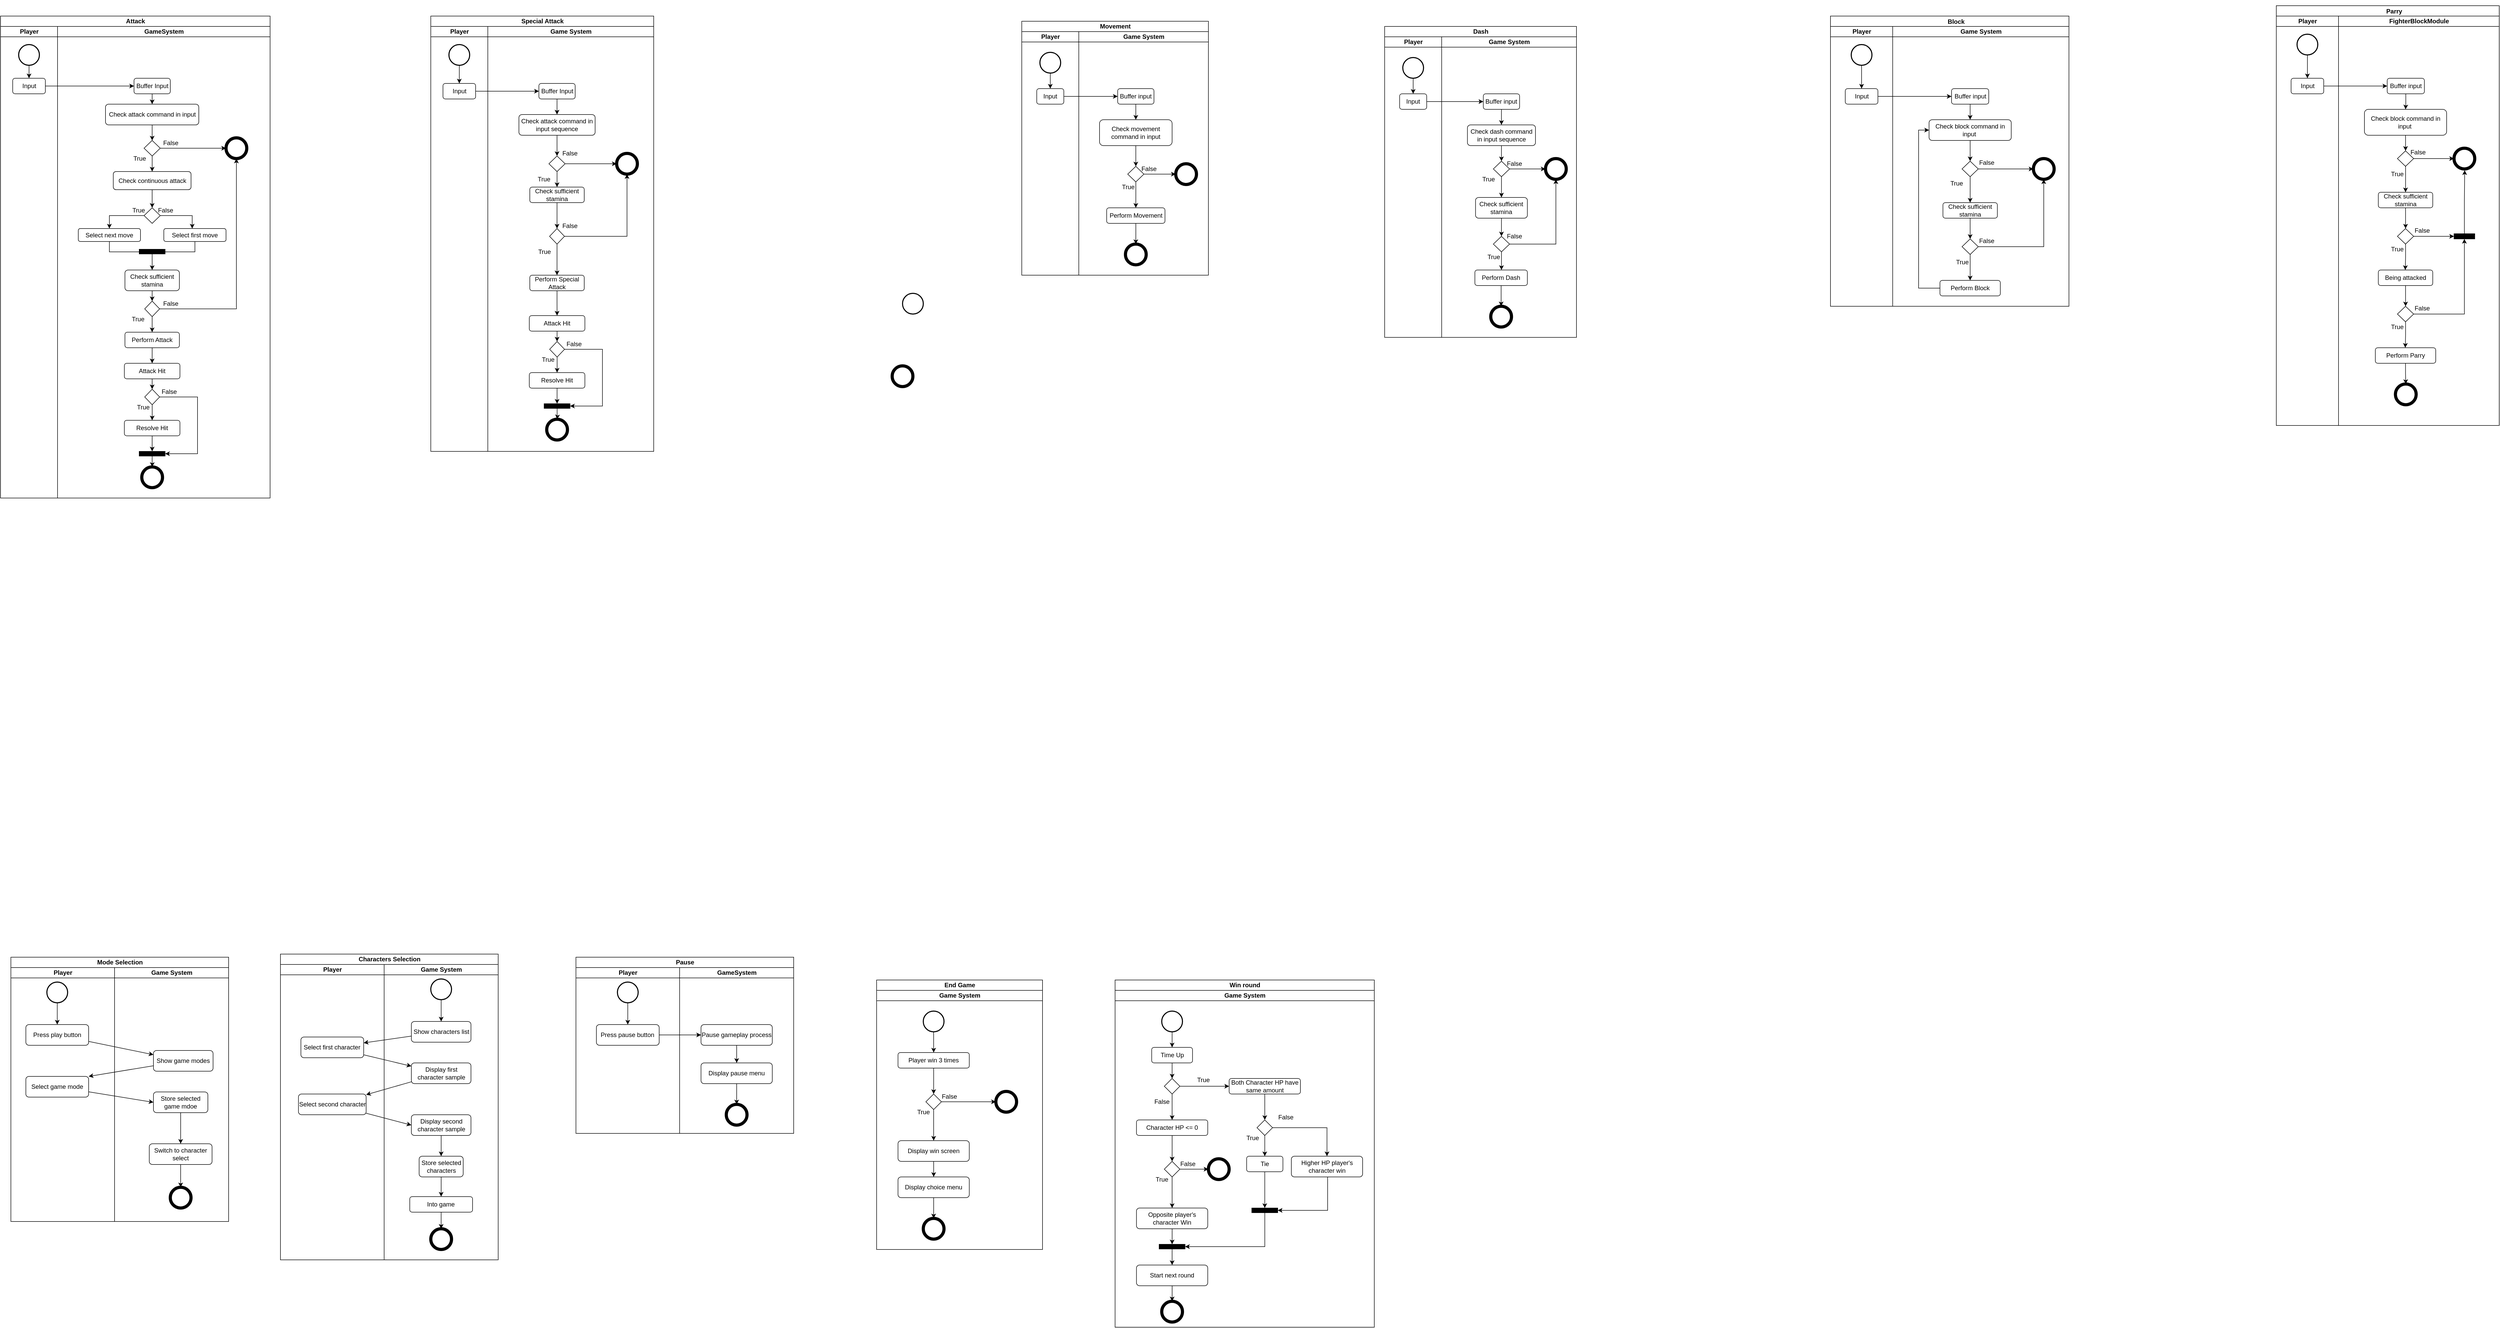 <mxfile version="28.1.1">
  <diagram id="prtHgNgQTEPvFCAcTncT" name="Page-1">
    <mxGraphModel dx="3072" dy="2001" grid="1" gridSize="10" guides="1" tooltips="1" connect="1" arrows="1" fold="1" page="1" pageScale="1" pageWidth="827" pageHeight="1169" math="0" shadow="0">
      <root>
        <mxCell id="0" />
        <mxCell id="1" parent="0" />
        <mxCell id="iBYgaYHrRUeXB7UZgWUD-44" value="&lt;b&gt;&lt;span style=&quot;font-family: &amp;quot;TH SarabunPSK&amp;quot;, sans-serif;&quot; lang=&quot;TH&quot;&gt;&lt;font&gt;Movement&lt;/font&gt;&lt;/span&gt;&lt;/b&gt;" style="swimlane;childLayout=stackLayout;resizeParent=1;resizeParentMax=0;startSize=20;html=1;" parent="1" vertex="1">
          <mxGeometry x="480" y="40" width="360" height="490" as="geometry" />
        </mxCell>
        <mxCell id="iBYgaYHrRUeXB7UZgWUD-45" value="Player" style="swimlane;startSize=20;html=1;" parent="iBYgaYHrRUeXB7UZgWUD-44" vertex="1">
          <mxGeometry y="20" width="110" height="470" as="geometry" />
        </mxCell>
        <mxCell id="q5dHrZGPlBvG3Q5RTvNy-3" value="" style="strokeWidth=2;html=1;shape=mxgraph.flowchart.start_2;whiteSpace=wrap;" parent="iBYgaYHrRUeXB7UZgWUD-45" vertex="1">
          <mxGeometry x="35.0" y="40" width="40" height="40" as="geometry" />
        </mxCell>
        <mxCell id="iBYgaYHrRUeXB7UZgWUD-47" value="Game System" style="swimlane;startSize=20;html=1;" parent="iBYgaYHrRUeXB7UZgWUD-44" vertex="1">
          <mxGeometry x="110" y="20" width="250" height="470" as="geometry" />
        </mxCell>
        <mxCell id="_nBYN4ZmdPzMw7h-SfEf-1" style="edgeStyle=orthogonalEdgeStyle;rounded=0;orthogonalLoop=1;jettySize=auto;html=1;" parent="iBYgaYHrRUeXB7UZgWUD-47" source="x-vGuRbUDoVfPWIjSoTj-123" target="x-vGuRbUDoVfPWIjSoTj-121" edge="1">
          <mxGeometry relative="1" as="geometry" />
        </mxCell>
        <mxCell id="x-vGuRbUDoVfPWIjSoTj-123" value="Input" style="rounded=1;whiteSpace=wrap;html=1;" parent="iBYgaYHrRUeXB7UZgWUD-47" vertex="1">
          <mxGeometry x="-81.12" y="110" width="52.25" height="30" as="geometry" />
        </mxCell>
        <mxCell id="6MTvZct-g64GksFVK0tG-14" style="edgeStyle=orthogonalEdgeStyle;rounded=0;orthogonalLoop=1;jettySize=auto;html=1;" parent="iBYgaYHrRUeXB7UZgWUD-47" source="x-vGuRbUDoVfPWIjSoTj-160" target="GW8B8ZwVW4DBcdeej7Vw-116" edge="1">
          <mxGeometry relative="1" as="geometry" />
        </mxCell>
        <mxCell id="x-vGuRbUDoVfPWIjSoTj-160" value="Perform Movement" style="rounded=1;whiteSpace=wrap;html=1;" parent="iBYgaYHrRUeXB7UZgWUD-47" vertex="1">
          <mxGeometry x="53.75" y="340" width="112.5" height="30" as="geometry" />
        </mxCell>
        <mxCell id="GW8B8ZwVW4DBcdeej7Vw-116" value="" style="strokeWidth=6;html=1;shape=mxgraph.flowchart.start_2;whiteSpace=wrap;fillColor=default;" parent="iBYgaYHrRUeXB7UZgWUD-47" vertex="1">
          <mxGeometry x="90.0" y="410" width="40" height="40" as="geometry" />
        </mxCell>
        <mxCell id="q5dHrZGPlBvG3Q5RTvNy-1" value="" style="strokeWidth=6;html=1;shape=mxgraph.flowchart.start_2;whiteSpace=wrap;fillColor=default;" parent="iBYgaYHrRUeXB7UZgWUD-47" vertex="1">
          <mxGeometry x="187" y="255" width="40" height="40" as="geometry" />
        </mxCell>
        <mxCell id="_Qk1wX1k7IdOz0nwVpkW-30" value="" style="edgeStyle=orthogonalEdgeStyle;rounded=0;orthogonalLoop=1;jettySize=auto;html=1;" parent="iBYgaYHrRUeXB7UZgWUD-47" source="_Qk1wX1k7IdOz0nwVpkW-28" target="_Qk1wX1k7IdOz0nwVpkW-29" edge="1">
          <mxGeometry relative="1" as="geometry" />
        </mxCell>
        <mxCell id="_Qk1wX1k7IdOz0nwVpkW-28" value="Check movement command in input" style="rounded=1;whiteSpace=wrap;html=1;" parent="iBYgaYHrRUeXB7UZgWUD-47" vertex="1">
          <mxGeometry x="40" y="170" width="140" height="50" as="geometry" />
        </mxCell>
        <mxCell id="_Qk1wX1k7IdOz0nwVpkW-31" style="edgeStyle=orthogonalEdgeStyle;rounded=0;orthogonalLoop=1;jettySize=auto;html=1;entryX=0.5;entryY=0;entryDx=0;entryDy=0;" parent="iBYgaYHrRUeXB7UZgWUD-47" source="_Qk1wX1k7IdOz0nwVpkW-29" target="x-vGuRbUDoVfPWIjSoTj-160" edge="1">
          <mxGeometry relative="1" as="geometry" />
        </mxCell>
        <mxCell id="_Qk1wX1k7IdOz0nwVpkW-38" value="" style="edgeStyle=orthogonalEdgeStyle;rounded=0;orthogonalLoop=1;jettySize=auto;html=1;" parent="iBYgaYHrRUeXB7UZgWUD-47" source="_Qk1wX1k7IdOz0nwVpkW-29" target="q5dHrZGPlBvG3Q5RTvNy-1" edge="1">
          <mxGeometry relative="1" as="geometry" />
        </mxCell>
        <mxCell id="_Qk1wX1k7IdOz0nwVpkW-29" value="" style="rhombus;whiteSpace=wrap;html=1;" parent="iBYgaYHrRUeXB7UZgWUD-47" vertex="1">
          <mxGeometry x="94.38" y="260" width="31.25" height="30" as="geometry" />
        </mxCell>
        <mxCell id="_Qk1wX1k7IdOz0nwVpkW-35" value="False" style="text;html=1;align=center;verticalAlign=middle;resizable=0;points=[];autosize=1;strokeColor=none;fillColor=none;" parent="iBYgaYHrRUeXB7UZgWUD-47" vertex="1">
          <mxGeometry x="110" y="250" width="50" height="30" as="geometry" />
        </mxCell>
        <mxCell id="_Qk1wX1k7IdOz0nwVpkW-34" value="True" style="text;html=1;align=center;verticalAlign=middle;resizable=0;points=[];autosize=1;strokeColor=none;fillColor=none;" parent="iBYgaYHrRUeXB7UZgWUD-47" vertex="1">
          <mxGeometry x="70" y="285" width="50" height="30" as="geometry" />
        </mxCell>
        <mxCell id="6MTvZct-g64GksFVK0tG-13" value="" style="edgeStyle=orthogonalEdgeStyle;rounded=0;orthogonalLoop=1;jettySize=auto;html=1;" parent="iBYgaYHrRUeXB7UZgWUD-47" source="x-vGuRbUDoVfPWIjSoTj-121" target="_Qk1wX1k7IdOz0nwVpkW-28" edge="1">
          <mxGeometry relative="1" as="geometry" />
        </mxCell>
        <mxCell id="x-vGuRbUDoVfPWIjSoTj-121" value="Buffer input" style="rounded=1;whiteSpace=wrap;html=1;" parent="iBYgaYHrRUeXB7UZgWUD-47" vertex="1">
          <mxGeometry x="75" y="110" width="70" height="30" as="geometry" />
        </mxCell>
        <mxCell id="q5dHrZGPlBvG3Q5RTvNy-4" style="edgeStyle=orthogonalEdgeStyle;rounded=0;orthogonalLoop=1;jettySize=auto;html=1;entryX=0.5;entryY=0;entryDx=0;entryDy=0;" parent="iBYgaYHrRUeXB7UZgWUD-44" source="q5dHrZGPlBvG3Q5RTvNy-3" target="x-vGuRbUDoVfPWIjSoTj-123" edge="1">
          <mxGeometry relative="1" as="geometry" />
        </mxCell>
        <mxCell id="iBYgaYHrRUeXB7UZgWUD-59" value="&lt;p style=&quot;text-indent:.25in;line-height:115%&quot; class=&quot;MsoNormal&quot;&gt;&lt;b&gt;&lt;span style=&quot;line-height: 115%; font-family: &amp;quot;TH SarabunPSK&amp;quot;, sans-serif;&quot; lang=&quot;TH&quot;&gt;&lt;font&gt;Block&lt;/font&gt;&lt;/span&gt;&lt;/b&gt;&lt;b&gt;&lt;span style=&quot;font-size:16.0pt;&amp;lt;br/&amp;gt;line-height:115%;font-family:&amp;quot;TH SarabunPSK&amp;quot;,sans-serif;mso-fareast-language:&amp;lt;br/&amp;gt;JA&quot;&gt;&lt;/span&gt;&lt;/b&gt;&lt;/p&gt;" style="swimlane;childLayout=stackLayout;resizeParent=1;resizeParentMax=0;startSize=20;html=1;" parent="1" vertex="1">
          <mxGeometry x="2040" y="30" width="460" height="560" as="geometry" />
        </mxCell>
        <mxCell id="iBYgaYHrRUeXB7UZgWUD-60" value="Player" style="swimlane;startSize=20;html=1;" parent="iBYgaYHrRUeXB7UZgWUD-59" vertex="1">
          <mxGeometry y="20" width="120" height="540" as="geometry" />
        </mxCell>
        <mxCell id="x-vGuRbUDoVfPWIjSoTj-250" value="Input" style="rounded=1;whiteSpace=wrap;html=1;" parent="iBYgaYHrRUeXB7UZgWUD-60" vertex="1">
          <mxGeometry x="28.5" y="120" width="63" height="30" as="geometry" />
        </mxCell>
        <mxCell id="_Qk1wX1k7IdOz0nwVpkW-4" value="" style="edgeStyle=orthogonalEdgeStyle;rounded=0;orthogonalLoop=1;jettySize=auto;html=1;" parent="iBYgaYHrRUeXB7UZgWUD-60" source="_Qk1wX1k7IdOz0nwVpkW-3" target="x-vGuRbUDoVfPWIjSoTj-250" edge="1">
          <mxGeometry relative="1" as="geometry" />
        </mxCell>
        <mxCell id="_Qk1wX1k7IdOz0nwVpkW-3" value="" style="strokeWidth=2;html=1;shape=mxgraph.flowchart.start_2;whiteSpace=wrap;" parent="iBYgaYHrRUeXB7UZgWUD-60" vertex="1">
          <mxGeometry x="40" y="35" width="40" height="40" as="geometry" />
        </mxCell>
        <mxCell id="iBYgaYHrRUeXB7UZgWUD-62" value="Game System" style="swimlane;startSize=20;html=1;" parent="iBYgaYHrRUeXB7UZgWUD-59" vertex="1">
          <mxGeometry x="120" y="20" width="340" height="540" as="geometry" />
        </mxCell>
        <mxCell id="_Qk1wX1k7IdOz0nwVpkW-5" value="" style="strokeWidth=6;html=1;shape=mxgraph.flowchart.start_2;whiteSpace=wrap;fillColor=default;" parent="iBYgaYHrRUeXB7UZgWUD-62" vertex="1">
          <mxGeometry x="271.44" y="255" width="40" height="40" as="geometry" />
        </mxCell>
        <mxCell id="_Qk1wX1k7IdOz0nwVpkW-121" value="" style="edgeStyle=orthogonalEdgeStyle;rounded=0;orthogonalLoop=1;jettySize=auto;html=1;" parent="iBYgaYHrRUeXB7UZgWUD-62" source="_Qk1wX1k7IdOz0nwVpkW-118" target="_Qk1wX1k7IdOz0nwVpkW-5" edge="1">
          <mxGeometry relative="1" as="geometry" />
        </mxCell>
        <mxCell id="we9bnZYUlY-Ih3BmjjNU-61" style="edgeStyle=orthogonalEdgeStyle;rounded=0;orthogonalLoop=1;jettySize=auto;html=1;" parent="iBYgaYHrRUeXB7UZgWUD-62" source="_Qk1wX1k7IdOz0nwVpkW-118" target="_Qk1wX1k7IdOz0nwVpkW-123" edge="1">
          <mxGeometry relative="1" as="geometry" />
        </mxCell>
        <mxCell id="_Qk1wX1k7IdOz0nwVpkW-118" value="" style="rhombus;whiteSpace=wrap;html=1;" parent="iBYgaYHrRUeXB7UZgWUD-62" vertex="1">
          <mxGeometry x="133.79" y="260" width="31.25" height="30" as="geometry" />
        </mxCell>
        <mxCell id="9qjW3hmhEXacLnr4KomU-4" style="edgeStyle=orthogonalEdgeStyle;rounded=0;orthogonalLoop=1;jettySize=auto;html=1;entryX=0.5;entryY=0;entryDx=0;entryDy=0;" parent="iBYgaYHrRUeXB7UZgWUD-62" source="_Qk1wX1k7IdOz0nwVpkW-122" target="_Qk1wX1k7IdOz0nwVpkW-118" edge="1">
          <mxGeometry relative="1" as="geometry" />
        </mxCell>
        <mxCell id="_Qk1wX1k7IdOz0nwVpkW-122" value="Check block command in input&amp;nbsp;" style="rounded=1;whiteSpace=wrap;html=1;" parent="iBYgaYHrRUeXB7UZgWUD-62" vertex="1">
          <mxGeometry x="70.14" y="180" width="158.56" height="40" as="geometry" />
        </mxCell>
        <mxCell id="_Qk1wX1k7IdOz0nwVpkW-126" value="" style="edgeStyle=orthogonalEdgeStyle;rounded=0;orthogonalLoop=1;jettySize=auto;html=1;" parent="iBYgaYHrRUeXB7UZgWUD-62" source="_Qk1wX1k7IdOz0nwVpkW-123" target="_Qk1wX1k7IdOz0nwVpkW-125" edge="1">
          <mxGeometry relative="1" as="geometry" />
        </mxCell>
        <mxCell id="_Qk1wX1k7IdOz0nwVpkW-123" value="Check sufficient stamina" style="rounded=1;whiteSpace=wrap;html=1;" parent="iBYgaYHrRUeXB7UZgWUD-62" vertex="1">
          <mxGeometry x="96.92" y="340" width="105" height="30" as="geometry" />
        </mxCell>
        <mxCell id="_Qk1wX1k7IdOz0nwVpkW-127" style="edgeStyle=orthogonalEdgeStyle;rounded=0;orthogonalLoop=1;jettySize=auto;html=1;" parent="iBYgaYHrRUeXB7UZgWUD-62" source="_Qk1wX1k7IdOz0nwVpkW-125" target="_Qk1wX1k7IdOz0nwVpkW-5" edge="1">
          <mxGeometry relative="1" as="geometry" />
        </mxCell>
        <mxCell id="9qjW3hmhEXacLnr4KomU-9" value="" style="edgeStyle=orthogonalEdgeStyle;rounded=0;orthogonalLoop=1;jettySize=auto;html=1;" parent="iBYgaYHrRUeXB7UZgWUD-62" source="_Qk1wX1k7IdOz0nwVpkW-125" edge="1">
          <mxGeometry relative="1" as="geometry">
            <mxPoint x="149.415" y="490" as="targetPoint" />
          </mxGeometry>
        </mxCell>
        <mxCell id="_Qk1wX1k7IdOz0nwVpkW-125" value="" style="rhombus;whiteSpace=wrap;html=1;" parent="iBYgaYHrRUeXB7UZgWUD-62" vertex="1">
          <mxGeometry x="133.79" y="410" width="31.25" height="30" as="geometry" />
        </mxCell>
        <mxCell id="_Qk1wX1k7IdOz0nwVpkW-138" value="True" style="text;html=1;align=center;verticalAlign=middle;resizable=0;points=[];autosize=1;strokeColor=none;fillColor=none;" parent="iBYgaYHrRUeXB7UZgWUD-62" vertex="1">
          <mxGeometry x="108.53" y="440" width="50" height="30" as="geometry" />
        </mxCell>
        <mxCell id="_Qk1wX1k7IdOz0nwVpkW-137" value="False" style="text;html=1;align=center;verticalAlign=middle;resizable=0;points=[];autosize=1;strokeColor=none;fillColor=none;" parent="iBYgaYHrRUeXB7UZgWUD-62" vertex="1">
          <mxGeometry x="155.69" y="399" width="50" height="30" as="geometry" />
        </mxCell>
        <mxCell id="6MTvZct-g64GksFVK0tG-21" style="edgeStyle=orthogonalEdgeStyle;rounded=0;orthogonalLoop=1;jettySize=auto;html=1;" parent="iBYgaYHrRUeXB7UZgWUD-62" source="x-vGuRbUDoVfPWIjSoTj-248" target="_Qk1wX1k7IdOz0nwVpkW-122" edge="1">
          <mxGeometry relative="1" as="geometry" />
        </mxCell>
        <mxCell id="x-vGuRbUDoVfPWIjSoTj-248" value="Buffer input" style="rounded=1;whiteSpace=wrap;html=1;" parent="iBYgaYHrRUeXB7UZgWUD-62" vertex="1">
          <mxGeometry x="113.53" y="120" width="71.75" height="30" as="geometry" />
        </mxCell>
        <mxCell id="we9bnZYUlY-Ih3BmjjNU-62" value="True" style="text;html=1;align=center;verticalAlign=middle;resizable=0;points=[];autosize=1;strokeColor=none;fillColor=none;" parent="iBYgaYHrRUeXB7UZgWUD-62" vertex="1">
          <mxGeometry x="97.94" y="288" width="50" height="30" as="geometry" />
        </mxCell>
        <mxCell id="_Qk1wX1k7IdOz0nwVpkW-135" value="False" style="text;html=1;align=center;verticalAlign=middle;resizable=0;points=[];autosize=1;strokeColor=none;fillColor=none;" parent="iBYgaYHrRUeXB7UZgWUD-62" vertex="1">
          <mxGeometry x="155.66" y="248" width="50" height="30" as="geometry" />
        </mxCell>
        <mxCell id="9qjW3hmhEXacLnr4KomU-7" style="edgeStyle=orthogonalEdgeStyle;rounded=0;orthogonalLoop=1;jettySize=auto;html=1;entryX=0;entryY=0.5;entryDx=0;entryDy=0;" parent="iBYgaYHrRUeXB7UZgWUD-62" source="9qjW3hmhEXacLnr4KomU-5" target="_Qk1wX1k7IdOz0nwVpkW-122" edge="1">
          <mxGeometry relative="1" as="geometry">
            <Array as="points">
              <mxPoint x="50" y="505" />
              <mxPoint x="50" y="200" />
            </Array>
          </mxGeometry>
        </mxCell>
        <mxCell id="9qjW3hmhEXacLnr4KomU-5" value="Perform Block" style="rounded=1;whiteSpace=wrap;html=1;" parent="iBYgaYHrRUeXB7UZgWUD-62" vertex="1">
          <mxGeometry x="91.16" y="490" width="116.5" height="30" as="geometry" />
        </mxCell>
        <mxCell id="_nBYN4ZmdPzMw7h-SfEf-4" style="edgeStyle=orthogonalEdgeStyle;rounded=0;orthogonalLoop=1;jettySize=auto;html=1;" parent="iBYgaYHrRUeXB7UZgWUD-59" source="x-vGuRbUDoVfPWIjSoTj-250" target="x-vGuRbUDoVfPWIjSoTj-248" edge="1">
          <mxGeometry relative="1" as="geometry" />
        </mxCell>
        <mxCell id="c57PVvVjm2TMvXlCOmgX-1" value="&lt;b&gt;&lt;span style=&quot;font-family: &amp;quot;TH SarabunPSK&amp;quot;, sans-serif;&quot; lang=&quot;TH&quot;&gt;&lt;font&gt;Attack&lt;/font&gt;&lt;/span&gt;&lt;/b&gt;" style="swimlane;childLayout=stackLayout;resizeParent=1;resizeParentMax=0;startSize=20;html=1;" parent="1" vertex="1">
          <mxGeometry x="-1490" y="30" width="520" height="930" as="geometry" />
        </mxCell>
        <mxCell id="UHZkEh0On67kmJrWjUu7-1" style="edgeStyle=orthogonalEdgeStyle;rounded=0;orthogonalLoop=1;jettySize=auto;html=1;" parent="c57PVvVjm2TMvXlCOmgX-1" source="c57PVvVjm2TMvXlCOmgX-3" target="c57PVvVjm2TMvXlCOmgX-6" edge="1">
          <mxGeometry relative="1" as="geometry">
            <mxPoint x="297.75" y="135" as="targetPoint" />
          </mxGeometry>
        </mxCell>
        <mxCell id="c57PVvVjm2TMvXlCOmgX-2" value="Player" style="swimlane;startSize=20;html=1;" parent="c57PVvVjm2TMvXlCOmgX-1" vertex="1">
          <mxGeometry y="20" width="110" height="910" as="geometry" />
        </mxCell>
        <mxCell id="c57PVvVjm2TMvXlCOmgX-3" value="&lt;div&gt;&lt;span style=&quot;background-color: transparent; color: light-dark(rgb(0, 0, 0), rgb(255, 255, 255));&quot;&gt;Input&lt;/span&gt;&lt;/div&gt;" style="rounded=1;whiteSpace=wrap;html=1;" parent="c57PVvVjm2TMvXlCOmgX-2" vertex="1">
          <mxGeometry x="23.5" y="100" width="63" height="30" as="geometry" />
        </mxCell>
        <mxCell id="OrGtIaO31I0Me9HCod5W-46" style="edgeStyle=orthogonalEdgeStyle;rounded=0;orthogonalLoop=1;jettySize=auto;html=1;" parent="c57PVvVjm2TMvXlCOmgX-2" source="OrGtIaO31I0Me9HCod5W-45" target="c57PVvVjm2TMvXlCOmgX-3" edge="1">
          <mxGeometry relative="1" as="geometry" />
        </mxCell>
        <mxCell id="OrGtIaO31I0Me9HCod5W-45" value="" style="strokeWidth=2;html=1;shape=mxgraph.flowchart.start_2;whiteSpace=wrap;" parent="c57PVvVjm2TMvXlCOmgX-2" vertex="1">
          <mxGeometry x="35" y="35" width="40" height="40" as="geometry" />
        </mxCell>
        <UserObject label="GameSystem" id="c57PVvVjm2TMvXlCOmgX-10">
          <mxCell style="swimlane;startSize=20;html=1;" parent="c57PVvVjm2TMvXlCOmgX-1" vertex="1">
            <mxGeometry x="110" y="20" width="410" height="910" as="geometry" />
          </mxCell>
        </UserObject>
        <mxCell id="UHZkEh0On67kmJrWjUu7-7" style="edgeStyle=orthogonalEdgeStyle;rounded=0;orthogonalLoop=1;jettySize=auto;html=1;entryX=1;entryY=0.5;entryDx=0;entryDy=0;" parent="c57PVvVjm2TMvXlCOmgX-10" source="c57PVvVjm2TMvXlCOmgX-22" target="c57PVvVjm2TMvXlCOmgX-82" edge="1">
          <mxGeometry relative="1" as="geometry" />
        </mxCell>
        <mxCell id="c57PVvVjm2TMvXlCOmgX-22" value="Select first move" style="rounded=1;whiteSpace=wrap;html=1;" parent="c57PVvVjm2TMvXlCOmgX-10" vertex="1">
          <mxGeometry x="205.01" y="390" width="120" height="25" as="geometry" />
        </mxCell>
        <mxCell id="c57PVvVjm2TMvXlCOmgX-84" style="edgeStyle=orthogonalEdgeStyle;rounded=0;orthogonalLoop=1;jettySize=auto;html=1;entryX=0;entryY=0.5;entryDx=0;entryDy=0;" parent="c57PVvVjm2TMvXlCOmgX-10" source="c57PVvVjm2TMvXlCOmgX-26" target="c57PVvVjm2TMvXlCOmgX-82" edge="1">
          <mxGeometry relative="1" as="geometry" />
        </mxCell>
        <mxCell id="c57PVvVjm2TMvXlCOmgX-26" value="Select next move" style="rounded=1;whiteSpace=wrap;html=1;" parent="c57PVvVjm2TMvXlCOmgX-10" vertex="1">
          <mxGeometry x="40" y="390" width="120" height="25" as="geometry" />
        </mxCell>
        <mxCell id="c57PVvVjm2TMvXlCOmgX-36" value="True" style="text;html=1;align=center;verticalAlign=middle;resizable=0;points=[];autosize=1;strokeColor=none;fillColor=none;" parent="c57PVvVjm2TMvXlCOmgX-10" vertex="1">
          <mxGeometry x="131.26" y="340" width="50" height="30" as="geometry" />
        </mxCell>
        <mxCell id="c57PVvVjm2TMvXlCOmgX-108" style="edgeStyle=orthogonalEdgeStyle;rounded=0;orthogonalLoop=1;jettySize=auto;html=1;" parent="c57PVvVjm2TMvXlCOmgX-10" source="c57PVvVjm2TMvXlCOmgX-37" target="c57PVvVjm2TMvXlCOmgX-107" edge="1">
          <mxGeometry relative="1" as="geometry" />
        </mxCell>
        <mxCell id="c57PVvVjm2TMvXlCOmgX-37" value="Check sufficient stamina" style="rounded=1;whiteSpace=wrap;html=1;" parent="c57PVvVjm2TMvXlCOmgX-10" vertex="1">
          <mxGeometry x="130.02" y="470" width="105" height="40" as="geometry" />
        </mxCell>
        <mxCell id="c57PVvVjm2TMvXlCOmgX-49" style="edgeStyle=orthogonalEdgeStyle;rounded=0;orthogonalLoop=1;jettySize=auto;html=1;entryX=0.5;entryY=0;entryDx=0;entryDy=0;exitX=0.5;exitY=1;exitDx=0;exitDy=0;" parent="c57PVvVjm2TMvXlCOmgX-10" source="c57PVvVjm2TMvXlCOmgX-82" target="c57PVvVjm2TMvXlCOmgX-37" edge="1">
          <mxGeometry relative="1" as="geometry">
            <mxPoint x="161.26" y="511" as="sourcePoint" />
            <mxPoint x="172.51" y="521" as="targetPoint" />
          </mxGeometry>
        </mxCell>
        <mxCell id="c57PVvVjm2TMvXlCOmgX-79" value="False" style="text;html=1;align=center;verticalAlign=middle;resizable=0;points=[];autosize=1;strokeColor=none;fillColor=none;" parent="c57PVvVjm2TMvXlCOmgX-10" vertex="1">
          <mxGeometry x="182.52" y="340" width="50" height="30" as="geometry" />
        </mxCell>
        <mxCell id="c57PVvVjm2TMvXlCOmgX-82" value="" style="rounded=0;whiteSpace=wrap;html=1;fillColor=light-dark(#000000,#000000);strokeColor=light-dark(#000000,#000000);" parent="c57PVvVjm2TMvXlCOmgX-10" vertex="1">
          <mxGeometry x="157.51" y="430" width="50" height="9" as="geometry" />
        </mxCell>
        <mxCell id="c57PVvVjm2TMvXlCOmgX-102" style="edgeStyle=orthogonalEdgeStyle;rounded=0;orthogonalLoop=1;jettySize=auto;html=1;" parent="c57PVvVjm2TMvXlCOmgX-10" source="c57PVvVjm2TMvXlCOmgX-87" target="c57PVvVjm2TMvXlCOmgX-22" edge="1">
          <mxGeometry relative="1" as="geometry">
            <Array as="points">
              <mxPoint x="259.76" y="365" />
            </Array>
          </mxGeometry>
        </mxCell>
        <mxCell id="UHZkEh0On67kmJrWjUu7-5" style="edgeStyle=orthogonalEdgeStyle;rounded=0;orthogonalLoop=1;jettySize=auto;html=1;" parent="c57PVvVjm2TMvXlCOmgX-10" source="c57PVvVjm2TMvXlCOmgX-87" target="c57PVvVjm2TMvXlCOmgX-26" edge="1">
          <mxGeometry relative="1" as="geometry" />
        </mxCell>
        <mxCell id="c57PVvVjm2TMvXlCOmgX-87" value="" style="rhombus;whiteSpace=wrap;html=1;" parent="c57PVvVjm2TMvXlCOmgX-10" vertex="1">
          <mxGeometry x="166.89" y="350" width="31.25" height="30" as="geometry" />
        </mxCell>
        <mxCell id="c57PVvVjm2TMvXlCOmgX-109" style="edgeStyle=orthogonalEdgeStyle;rounded=0;orthogonalLoop=1;jettySize=auto;html=1;entryX=0.5;entryY=0;entryDx=0;entryDy=0;" parent="c57PVvVjm2TMvXlCOmgX-10" source="c57PVvVjm2TMvXlCOmgX-91" target="c57PVvVjm2TMvXlCOmgX-87" edge="1">
          <mxGeometry relative="1" as="geometry" />
        </mxCell>
        <mxCell id="c57PVvVjm2TMvXlCOmgX-91" value="Check continuous attack" style="rounded=1;whiteSpace=wrap;html=1;" parent="c57PVvVjm2TMvXlCOmgX-10" vertex="1">
          <mxGeometry x="107.51" y="280" width="150" height="35" as="geometry" />
        </mxCell>
        <mxCell id="c57PVvVjm2TMvXlCOmgX-97" style="edgeStyle=orthogonalEdgeStyle;rounded=0;orthogonalLoop=1;jettySize=auto;html=1;" parent="c57PVvVjm2TMvXlCOmgX-10" source="c57PVvVjm2TMvXlCOmgX-95" target="c57PVvVjm2TMvXlCOmgX-96" edge="1">
          <mxGeometry relative="1" as="geometry" />
        </mxCell>
        <mxCell id="c57PVvVjm2TMvXlCOmgX-95" value="Check attack command in input" style="rounded=1;whiteSpace=wrap;html=1;" parent="c57PVvVjm2TMvXlCOmgX-10" vertex="1">
          <mxGeometry x="92.5" y="150" width="180" height="40" as="geometry" />
        </mxCell>
        <mxCell id="UHZkEh0On67kmJrWjUu7-3" value="" style="edgeStyle=orthogonalEdgeStyle;rounded=0;orthogonalLoop=1;jettySize=auto;html=1;" parent="c57PVvVjm2TMvXlCOmgX-10" source="c57PVvVjm2TMvXlCOmgX-96" target="OrGtIaO31I0Me9HCod5W-47" edge="1">
          <mxGeometry relative="1" as="geometry" />
        </mxCell>
        <mxCell id="UHZkEh0On67kmJrWjUu7-4" value="" style="edgeStyle=orthogonalEdgeStyle;rounded=0;orthogonalLoop=1;jettySize=auto;html=1;" parent="c57PVvVjm2TMvXlCOmgX-10" source="c57PVvVjm2TMvXlCOmgX-96" target="c57PVvVjm2TMvXlCOmgX-91" edge="1">
          <mxGeometry relative="1" as="geometry" />
        </mxCell>
        <mxCell id="c57PVvVjm2TMvXlCOmgX-96" value="" style="rhombus;whiteSpace=wrap;html=1;" parent="c57PVvVjm2TMvXlCOmgX-10" vertex="1">
          <mxGeometry x="166.88" y="220" width="31.25" height="30" as="geometry" />
        </mxCell>
        <mxCell id="c57PVvVjm2TMvXlCOmgX-100" value="False" style="text;html=1;align=center;verticalAlign=middle;resizable=0;points=[];autosize=1;strokeColor=none;fillColor=none;" parent="c57PVvVjm2TMvXlCOmgX-10" vertex="1">
          <mxGeometry x="192.5" y="210" width="50" height="30" as="geometry" />
        </mxCell>
        <mxCell id="c57PVvVjm2TMvXlCOmgX-101" value="True" style="text;html=1;align=center;verticalAlign=middle;resizable=0;points=[];autosize=1;strokeColor=none;fillColor=none;" parent="c57PVvVjm2TMvXlCOmgX-10" vertex="1">
          <mxGeometry x="132.51" y="240" width="50" height="30" as="geometry" />
        </mxCell>
        <mxCell id="UHZkEh0On67kmJrWjUu7-8" style="edgeStyle=orthogonalEdgeStyle;rounded=0;orthogonalLoop=1;jettySize=auto;html=1;" parent="c57PVvVjm2TMvXlCOmgX-10" source="c57PVvVjm2TMvXlCOmgX-107" target="OrGtIaO31I0Me9HCod5W-47" edge="1">
          <mxGeometry relative="1" as="geometry" />
        </mxCell>
        <mxCell id="wYJEiwNmxTXoeErvehKY-3" style="edgeStyle=orthogonalEdgeStyle;rounded=0;orthogonalLoop=1;jettySize=auto;html=1;" parent="c57PVvVjm2TMvXlCOmgX-10" source="c57PVvVjm2TMvXlCOmgX-107" target="UHZkEh0On67kmJrWjUu7-10" edge="1">
          <mxGeometry relative="1" as="geometry">
            <mxPoint x="182.474" y="590" as="targetPoint" />
          </mxGeometry>
        </mxCell>
        <mxCell id="c57PVvVjm2TMvXlCOmgX-107" value="" style="rhombus;whiteSpace=wrap;html=1;" parent="c57PVvVjm2TMvXlCOmgX-10" vertex="1">
          <mxGeometry x="168.14" y="530" width="28.75" height="30" as="geometry" />
        </mxCell>
        <mxCell id="c57PVvVjm2TMvXlCOmgX-111" value="False" style="text;html=1;align=center;verticalAlign=middle;resizable=0;points=[];autosize=1;strokeColor=none;fillColor=none;" parent="c57PVvVjm2TMvXlCOmgX-10" vertex="1">
          <mxGeometry x="192.51" y="520" width="50" height="30" as="geometry" />
        </mxCell>
        <mxCell id="c57PVvVjm2TMvXlCOmgX-112" value="True" style="text;html=1;align=center;verticalAlign=middle;resizable=0;points=[];autosize=1;strokeColor=none;fillColor=none;" parent="c57PVvVjm2TMvXlCOmgX-10" vertex="1">
          <mxGeometry x="130.01" y="550" width="50" height="30" as="geometry" />
        </mxCell>
        <mxCell id="OrGtIaO31I0Me9HCod5W-47" value="" style="strokeWidth=6;html=1;shape=mxgraph.flowchart.start_2;whiteSpace=wrap;fillColor=default;" parent="c57PVvVjm2TMvXlCOmgX-10" vertex="1">
          <mxGeometry x="325.01" y="215" width="40" height="40" as="geometry" />
        </mxCell>
        <mxCell id="UHZkEh0On67kmJrWjUu7-2" value="" style="edgeStyle=orthogonalEdgeStyle;rounded=0;orthogonalLoop=1;jettySize=auto;html=1;" parent="c57PVvVjm2TMvXlCOmgX-10" source="c57PVvVjm2TMvXlCOmgX-6" target="c57PVvVjm2TMvXlCOmgX-95" edge="1">
          <mxGeometry relative="1" as="geometry" />
        </mxCell>
        <mxCell id="c57PVvVjm2TMvXlCOmgX-6" value="Buffer Input" style="rounded=1;whiteSpace=wrap;html=1;" parent="c57PVvVjm2TMvXlCOmgX-10" vertex="1">
          <mxGeometry x="147.51" y="100" width="70" height="30" as="geometry" />
        </mxCell>
        <mxCell id="5yndVM-tqQztnZuRBSLG-3" style="edgeStyle=orthogonalEdgeStyle;rounded=0;orthogonalLoop=1;jettySize=auto;html=1;" parent="c57PVvVjm2TMvXlCOmgX-10" source="-ZEXvn5pEk6e0Feumyof-13" target="5yndVM-tqQztnZuRBSLG-1" edge="1">
          <mxGeometry relative="1" as="geometry" />
        </mxCell>
        <mxCell id="-ZEXvn5pEk6e0Feumyof-13" value="Attack Hit" style="rounded=1;whiteSpace=wrap;html=1;" parent="c57PVvVjm2TMvXlCOmgX-10" vertex="1">
          <mxGeometry x="128.89" y="650" width="107.24" height="30" as="geometry" />
        </mxCell>
        <mxCell id="OrGtIaO31I0Me9HCod5W-48" value="" style="strokeWidth=6;html=1;shape=mxgraph.flowchart.start_2;whiteSpace=wrap;fillColor=default;" parent="c57PVvVjm2TMvXlCOmgX-10" vertex="1">
          <mxGeometry x="162.5" y="850" width="40" height="40" as="geometry" />
        </mxCell>
        <mxCell id="-ZEXvn5pEk6e0Feumyof-17" style="edgeStyle=orthogonalEdgeStyle;rounded=0;orthogonalLoop=1;jettySize=auto;html=1;entryX=0.5;entryY=0;entryDx=0;entryDy=0;" parent="c57PVvVjm2TMvXlCOmgX-10" source="UHZkEh0On67kmJrWjUu7-10" target="-ZEXvn5pEk6e0Feumyof-13" edge="1">
          <mxGeometry relative="1" as="geometry" />
        </mxCell>
        <mxCell id="UHZkEh0On67kmJrWjUu7-10" value="Perform Attack" style="rounded=1;whiteSpace=wrap;html=1;" parent="c57PVvVjm2TMvXlCOmgX-10" vertex="1">
          <mxGeometry x="130.02" y="590" width="105" height="30" as="geometry" />
        </mxCell>
        <mxCell id="5yndVM-tqQztnZuRBSLG-9" style="edgeStyle=orthogonalEdgeStyle;rounded=0;orthogonalLoop=1;jettySize=auto;html=1;" parent="c57PVvVjm2TMvXlCOmgX-10" source="5yndVM-tqQztnZuRBSLG-1" target="5yndVM-tqQztnZuRBSLG-4" edge="1">
          <mxGeometry relative="1" as="geometry" />
        </mxCell>
        <mxCell id="5yndVM-tqQztnZuRBSLG-13" style="edgeStyle=orthogonalEdgeStyle;rounded=0;orthogonalLoop=1;jettySize=auto;html=1;entryX=1;entryY=0.5;entryDx=0;entryDy=0;" parent="c57PVvVjm2TMvXlCOmgX-10" source="5yndVM-tqQztnZuRBSLG-1" target="5yndVM-tqQztnZuRBSLG-8" edge="1">
          <mxGeometry relative="1" as="geometry">
            <Array as="points">
              <mxPoint x="270" y="715" />
              <mxPoint x="270" y="825" />
            </Array>
          </mxGeometry>
        </mxCell>
        <mxCell id="5yndVM-tqQztnZuRBSLG-1" value="" style="rhombus;whiteSpace=wrap;html=1;" parent="c57PVvVjm2TMvXlCOmgX-10" vertex="1">
          <mxGeometry x="168.15" y="700" width="28.75" height="30" as="geometry" />
        </mxCell>
        <mxCell id="5yndVM-tqQztnZuRBSLG-15" style="edgeStyle=orthogonalEdgeStyle;rounded=0;orthogonalLoop=1;jettySize=auto;html=1;entryX=0.5;entryY=0;entryDx=0;entryDy=0;" parent="c57PVvVjm2TMvXlCOmgX-10" source="5yndVM-tqQztnZuRBSLG-4" target="5yndVM-tqQztnZuRBSLG-8" edge="1">
          <mxGeometry relative="1" as="geometry" />
        </mxCell>
        <mxCell id="5yndVM-tqQztnZuRBSLG-4" value="Resolve Hit" style="rounded=1;whiteSpace=wrap;html=1;" parent="c57PVvVjm2TMvXlCOmgX-10" vertex="1">
          <mxGeometry x="128.88" y="760" width="107.24" height="30" as="geometry" />
        </mxCell>
        <mxCell id="5yndVM-tqQztnZuRBSLG-6" value="True" style="text;html=1;align=center;verticalAlign=middle;resizable=0;points=[];autosize=1;strokeColor=none;fillColor=none;" parent="c57PVvVjm2TMvXlCOmgX-10" vertex="1">
          <mxGeometry x="140.0" y="720" width="50" height="30" as="geometry" />
        </mxCell>
        <mxCell id="5yndVM-tqQztnZuRBSLG-7" value="False" style="text;html=1;align=center;verticalAlign=middle;resizable=0;points=[];autosize=1;strokeColor=none;fillColor=none;" parent="c57PVvVjm2TMvXlCOmgX-10" vertex="1">
          <mxGeometry x="190.0" y="690" width="50" height="30" as="geometry" />
        </mxCell>
        <mxCell id="5yndVM-tqQztnZuRBSLG-16" style="edgeStyle=orthogonalEdgeStyle;rounded=0;orthogonalLoop=1;jettySize=auto;html=1;" parent="c57PVvVjm2TMvXlCOmgX-10" source="5yndVM-tqQztnZuRBSLG-8" edge="1">
          <mxGeometry relative="1" as="geometry">
            <mxPoint x="182.474" y="850" as="targetPoint" />
          </mxGeometry>
        </mxCell>
        <mxCell id="5yndVM-tqQztnZuRBSLG-8" value="" style="rounded=0;whiteSpace=wrap;html=1;fillColor=light-dark(#000000,#000000);strokeColor=light-dark(#000000,#000000);" parent="c57PVvVjm2TMvXlCOmgX-10" vertex="1">
          <mxGeometry x="157.53" y="820" width="50" height="9" as="geometry" />
        </mxCell>
        <mxCell id="c57PVvVjm2TMvXlCOmgX-277" value="&lt;b&gt;&lt;span style=&quot;font-family: &amp;quot;TH SarabunPSK&amp;quot;, sans-serif;&quot; lang=&quot;TH&quot;&gt;&lt;font&gt;Special Attack&lt;/font&gt;&lt;/span&gt;&lt;/b&gt;" style="swimlane;childLayout=stackLayout;resizeParent=1;resizeParentMax=0;startSize=20;html=1;" parent="1" vertex="1">
          <mxGeometry x="-660" y="30" width="430" height="840" as="geometry" />
        </mxCell>
        <mxCell id="c57PVvVjm2TMvXlCOmgX-278" value="Player" style="swimlane;startSize=20;html=1;" parent="c57PVvVjm2TMvXlCOmgX-277" vertex="1">
          <mxGeometry y="20" width="110" height="820" as="geometry" />
        </mxCell>
        <mxCell id="c57PVvVjm2TMvXlCOmgX-279" value="&lt;div&gt;&lt;span style=&quot;background-color: transparent; color: light-dark(rgb(0, 0, 0), rgb(255, 255, 255));&quot;&gt;Input&lt;/span&gt;&lt;/div&gt;" style="rounded=1;whiteSpace=wrap;html=1;" parent="c57PVvVjm2TMvXlCOmgX-278" vertex="1">
          <mxGeometry x="23.5" y="110" width="63" height="30" as="geometry" />
        </mxCell>
        <mxCell id="OrGtIaO31I0Me9HCod5W-57" style="edgeStyle=orthogonalEdgeStyle;rounded=0;orthogonalLoop=1;jettySize=auto;html=1;" parent="c57PVvVjm2TMvXlCOmgX-278" source="OrGtIaO31I0Me9HCod5W-56" target="c57PVvVjm2TMvXlCOmgX-279" edge="1">
          <mxGeometry relative="1" as="geometry" />
        </mxCell>
        <mxCell id="OrGtIaO31I0Me9HCod5W-56" value="" style="strokeWidth=2;html=1;shape=mxgraph.flowchart.start_2;whiteSpace=wrap;" parent="c57PVvVjm2TMvXlCOmgX-278" vertex="1">
          <mxGeometry x="35" y="35" width="40" height="40" as="geometry" />
        </mxCell>
        <mxCell id="-ZEXvn5pEk6e0Feumyof-1" style="edgeStyle=orthogonalEdgeStyle;rounded=0;orthogonalLoop=1;jettySize=auto;html=1;" parent="c57PVvVjm2TMvXlCOmgX-277" source="c57PVvVjm2TMvXlCOmgX-279" target="c57PVvVjm2TMvXlCOmgX-281" edge="1">
          <mxGeometry relative="1" as="geometry" />
        </mxCell>
        <UserObject label="Game System" id="c57PVvVjm2TMvXlCOmgX-286">
          <mxCell style="swimlane;startSize=20;html=1;" parent="c57PVvVjm2TMvXlCOmgX-277" vertex="1">
            <mxGeometry x="110" y="20" width="320" height="820" as="geometry" />
          </mxCell>
        </UserObject>
        <mxCell id="-ZEXvn5pEk6e0Feumyof-8" style="edgeStyle=orthogonalEdgeStyle;rounded=0;orthogonalLoop=1;jettySize=auto;html=1;entryX=0.5;entryY=0;entryDx=0;entryDy=0;" parent="c57PVvVjm2TMvXlCOmgX-286" source="c57PVvVjm2TMvXlCOmgX-296" target="c57PVvVjm2TMvXlCOmgX-338" edge="1">
          <mxGeometry relative="1" as="geometry" />
        </mxCell>
        <mxCell id="c57PVvVjm2TMvXlCOmgX-296" value="Check sufficient stamina" style="rounded=1;whiteSpace=wrap;html=1;" parent="c57PVvVjm2TMvXlCOmgX-286" vertex="1">
          <mxGeometry x="81.0" y="310" width="105" height="30" as="geometry" />
        </mxCell>
        <mxCell id="c57PVvVjm2TMvXlCOmgX-329" style="edgeStyle=orthogonalEdgeStyle;rounded=0;orthogonalLoop=1;jettySize=auto;html=1;" parent="c57PVvVjm2TMvXlCOmgX-286" source="c57PVvVjm2TMvXlCOmgX-330" target="c57PVvVjm2TMvXlCOmgX-333" edge="1">
          <mxGeometry relative="1" as="geometry" />
        </mxCell>
        <mxCell id="c57PVvVjm2TMvXlCOmgX-330" value="Check attack command in input sequence" style="rounded=1;whiteSpace=wrap;html=1;" parent="c57PVvVjm2TMvXlCOmgX-286" vertex="1">
          <mxGeometry x="60" y="170" width="147" height="40" as="geometry" />
        </mxCell>
        <mxCell id="-ZEXvn5pEk6e0Feumyof-4" style="edgeStyle=orthogonalEdgeStyle;rounded=0;orthogonalLoop=1;jettySize=auto;html=1;" parent="c57PVvVjm2TMvXlCOmgX-286" source="c57PVvVjm2TMvXlCOmgX-333" target="c57PVvVjm2TMvXlCOmgX-296" edge="1">
          <mxGeometry relative="1" as="geometry" />
        </mxCell>
        <mxCell id="-ZEXvn5pEk6e0Feumyof-5" style="edgeStyle=orthogonalEdgeStyle;rounded=0;orthogonalLoop=1;jettySize=auto;html=1;" parent="c57PVvVjm2TMvXlCOmgX-286" source="c57PVvVjm2TMvXlCOmgX-333" target="OrGtIaO31I0Me9HCod5W-50" edge="1">
          <mxGeometry relative="1" as="geometry" />
        </mxCell>
        <mxCell id="c57PVvVjm2TMvXlCOmgX-333" value="" style="rhombus;whiteSpace=wrap;html=1;" parent="c57PVvVjm2TMvXlCOmgX-286" vertex="1">
          <mxGeometry x="117.87" y="250" width="31.25" height="30" as="geometry" />
        </mxCell>
        <mxCell id="c57PVvVjm2TMvXlCOmgX-334" value="False" style="text;html=1;align=center;verticalAlign=middle;resizable=0;points=[];autosize=1;strokeColor=none;fillColor=none;" parent="c57PVvVjm2TMvXlCOmgX-286" vertex="1">
          <mxGeometry x="133.01" y="230" width="50" height="30" as="geometry" />
        </mxCell>
        <mxCell id="c57PVvVjm2TMvXlCOmgX-335" value="True" style="text;html=1;align=center;verticalAlign=middle;resizable=0;points=[];autosize=1;strokeColor=none;fillColor=none;" parent="c57PVvVjm2TMvXlCOmgX-286" vertex="1">
          <mxGeometry x="82.51" y="280" width="50" height="30" as="geometry" />
        </mxCell>
        <mxCell id="-ZEXvn5pEk6e0Feumyof-9" value="" style="edgeStyle=orthogonalEdgeStyle;rounded=0;orthogonalLoop=1;jettySize=auto;html=1;" parent="c57PVvVjm2TMvXlCOmgX-286" source="c57PVvVjm2TMvXlCOmgX-338" edge="1">
          <mxGeometry relative="1" as="geometry">
            <mxPoint x="133.495" y="480" as="targetPoint" />
          </mxGeometry>
        </mxCell>
        <mxCell id="c57PVvVjm2TMvXlCOmgX-338" value="" style="rhombus;whiteSpace=wrap;html=1;" parent="c57PVvVjm2TMvXlCOmgX-286" vertex="1">
          <mxGeometry x="119.12" y="390" width="28.75" height="30" as="geometry" />
        </mxCell>
        <mxCell id="c57PVvVjm2TMvXlCOmgX-339" value="False" style="text;html=1;align=center;verticalAlign=middle;resizable=0;points=[];autosize=1;strokeColor=none;fillColor=none;" parent="c57PVvVjm2TMvXlCOmgX-286" vertex="1">
          <mxGeometry x="133.01" y="370" width="50" height="30" as="geometry" />
        </mxCell>
        <mxCell id="c57PVvVjm2TMvXlCOmgX-340" value="True" style="text;html=1;align=center;verticalAlign=middle;resizable=0;points=[];autosize=1;strokeColor=none;fillColor=none;" parent="c57PVvVjm2TMvXlCOmgX-286" vertex="1">
          <mxGeometry x="83.5" y="420" width="50" height="30" as="geometry" />
        </mxCell>
        <mxCell id="OrGtIaO31I0Me9HCod5W-50" value="" style="strokeWidth=6;html=1;shape=mxgraph.flowchart.start_2;whiteSpace=wrap;fillColor=default;" parent="c57PVvVjm2TMvXlCOmgX-286" vertex="1">
          <mxGeometry x="248.5" y="245" width="40" height="40" as="geometry" />
        </mxCell>
        <mxCell id="6MTvZct-g64GksFVK0tG-2" value="" style="edgeStyle=orthogonalEdgeStyle;rounded=0;orthogonalLoop=1;jettySize=auto;html=1;" parent="c57PVvVjm2TMvXlCOmgX-286" source="c57PVvVjm2TMvXlCOmgX-281" target="c57PVvVjm2TMvXlCOmgX-330" edge="1">
          <mxGeometry relative="1" as="geometry" />
        </mxCell>
        <mxCell id="c57PVvVjm2TMvXlCOmgX-281" value="Buffer Input" style="rounded=1;whiteSpace=wrap;html=1;" parent="c57PVvVjm2TMvXlCOmgX-286" vertex="1">
          <mxGeometry x="98.5" y="110" width="70" height="30" as="geometry" />
        </mxCell>
        <mxCell id="-ZEXvn5pEk6e0Feumyof-10" style="edgeStyle=orthogonalEdgeStyle;rounded=0;orthogonalLoop=1;jettySize=auto;html=1;entryX=0.5;entryY=1;entryDx=0;entryDy=0;entryPerimeter=0;" parent="c57PVvVjm2TMvXlCOmgX-286" source="c57PVvVjm2TMvXlCOmgX-338" target="OrGtIaO31I0Me9HCod5W-50" edge="1">
          <mxGeometry relative="1" as="geometry" />
        </mxCell>
        <mxCell id="5yndVM-tqQztnZuRBSLG-32" style="edgeStyle=orthogonalEdgeStyle;rounded=0;orthogonalLoop=1;jettySize=auto;html=1;" parent="c57PVvVjm2TMvXlCOmgX-286" source="6MTvZct-g64GksFVK0tG-5" target="5yndVM-tqQztnZuRBSLG-19" edge="1">
          <mxGeometry relative="1" as="geometry" />
        </mxCell>
        <mxCell id="6MTvZct-g64GksFVK0tG-5" value="Perform Special Attack" style="rounded=1;whiteSpace=wrap;html=1;" parent="c57PVvVjm2TMvXlCOmgX-286" vertex="1">
          <mxGeometry x="81.0" y="480" width="105" height="30" as="geometry" />
        </mxCell>
        <mxCell id="5yndVM-tqQztnZuRBSLG-18" style="edgeStyle=orthogonalEdgeStyle;rounded=0;orthogonalLoop=1;jettySize=auto;html=1;" parent="c57PVvVjm2TMvXlCOmgX-286" source="5yndVM-tqQztnZuRBSLG-19" target="5yndVM-tqQztnZuRBSLG-23" edge="1">
          <mxGeometry relative="1" as="geometry" />
        </mxCell>
        <mxCell id="5yndVM-tqQztnZuRBSLG-19" value="Attack Hit" style="rounded=1;whiteSpace=wrap;html=1;" parent="c57PVvVjm2TMvXlCOmgX-286" vertex="1">
          <mxGeometry x="80.01" y="558" width="107.24" height="30" as="geometry" />
        </mxCell>
        <mxCell id="5yndVM-tqQztnZuRBSLG-20" value="" style="strokeWidth=6;html=1;shape=mxgraph.flowchart.start_2;whiteSpace=wrap;fillColor=default;" parent="c57PVvVjm2TMvXlCOmgX-286" vertex="1">
          <mxGeometry x="113.62" y="758" width="40" height="40" as="geometry" />
        </mxCell>
        <mxCell id="5yndVM-tqQztnZuRBSLG-21" style="edgeStyle=orthogonalEdgeStyle;rounded=0;orthogonalLoop=1;jettySize=auto;html=1;" parent="c57PVvVjm2TMvXlCOmgX-286" source="5yndVM-tqQztnZuRBSLG-23" target="5yndVM-tqQztnZuRBSLG-25" edge="1">
          <mxGeometry relative="1" as="geometry" />
        </mxCell>
        <mxCell id="5yndVM-tqQztnZuRBSLG-22" style="edgeStyle=orthogonalEdgeStyle;rounded=0;orthogonalLoop=1;jettySize=auto;html=1;entryX=1;entryY=0.5;entryDx=0;entryDy=0;" parent="c57PVvVjm2TMvXlCOmgX-286" source="5yndVM-tqQztnZuRBSLG-23" target="5yndVM-tqQztnZuRBSLG-29" edge="1">
          <mxGeometry relative="1" as="geometry">
            <Array as="points">
              <mxPoint x="221.12" y="623" />
              <mxPoint x="221.12" y="733" />
            </Array>
          </mxGeometry>
        </mxCell>
        <mxCell id="5yndVM-tqQztnZuRBSLG-23" value="" style="rhombus;whiteSpace=wrap;html=1;" parent="c57PVvVjm2TMvXlCOmgX-286" vertex="1">
          <mxGeometry x="119.27" y="608" width="28.75" height="30" as="geometry" />
        </mxCell>
        <mxCell id="5yndVM-tqQztnZuRBSLG-24" style="edgeStyle=orthogonalEdgeStyle;rounded=0;orthogonalLoop=1;jettySize=auto;html=1;entryX=0.5;entryY=0;entryDx=0;entryDy=0;" parent="c57PVvVjm2TMvXlCOmgX-286" source="5yndVM-tqQztnZuRBSLG-25" target="5yndVM-tqQztnZuRBSLG-29" edge="1">
          <mxGeometry relative="1" as="geometry" />
        </mxCell>
        <mxCell id="5yndVM-tqQztnZuRBSLG-25" value="Resolve Hit" style="rounded=1;whiteSpace=wrap;html=1;" parent="c57PVvVjm2TMvXlCOmgX-286" vertex="1">
          <mxGeometry x="80" y="668" width="107.24" height="30" as="geometry" />
        </mxCell>
        <mxCell id="5yndVM-tqQztnZuRBSLG-26" value="True" style="text;html=1;align=center;verticalAlign=middle;resizable=0;points=[];autosize=1;strokeColor=none;fillColor=none;" parent="c57PVvVjm2TMvXlCOmgX-286" vertex="1">
          <mxGeometry x="91.12" y="628" width="50" height="30" as="geometry" />
        </mxCell>
        <mxCell id="5yndVM-tqQztnZuRBSLG-27" value="False" style="text;html=1;align=center;verticalAlign=middle;resizable=0;points=[];autosize=1;strokeColor=none;fillColor=none;" parent="c57PVvVjm2TMvXlCOmgX-286" vertex="1">
          <mxGeometry x="141.12" y="598" width="50" height="30" as="geometry" />
        </mxCell>
        <mxCell id="5yndVM-tqQztnZuRBSLG-28" style="edgeStyle=orthogonalEdgeStyle;rounded=0;orthogonalLoop=1;jettySize=auto;html=1;" parent="c57PVvVjm2TMvXlCOmgX-286" source="5yndVM-tqQztnZuRBSLG-29" edge="1">
          <mxGeometry relative="1" as="geometry">
            <mxPoint x="133.594" y="758" as="targetPoint" />
          </mxGeometry>
        </mxCell>
        <mxCell id="5yndVM-tqQztnZuRBSLG-29" value="" style="rounded=0;whiteSpace=wrap;html=1;fillColor=light-dark(#000000,#000000);strokeColor=light-dark(#000000,#000000);" parent="c57PVvVjm2TMvXlCOmgX-286" vertex="1">
          <mxGeometry x="108.65" y="728" width="50" height="9" as="geometry" />
        </mxCell>
        <mxCell id="OrGtIaO31I0Me9HCod5W-1" value="&lt;font face=&quot;TH SarabunPSK, sans-serif&quot;&gt;Mode Selection&lt;/font&gt;" style="swimlane;childLayout=stackLayout;resizeParent=1;resizeParentMax=0;startSize=20;html=1;" parent="1" vertex="1">
          <mxGeometry x="-1470" y="1846" width="420" height="510" as="geometry" />
        </mxCell>
        <mxCell id="OrGtIaO31I0Me9HCod5W-2" value="Player" style="swimlane;startSize=20;html=1;" parent="OrGtIaO31I0Me9HCod5W-1" vertex="1">
          <mxGeometry y="20" width="200" height="490" as="geometry" />
        </mxCell>
        <mxCell id="OrGtIaO31I0Me9HCod5W-3" value="Press play button" style="rounded=1;whiteSpace=wrap;html=1;" parent="OrGtIaO31I0Me9HCod5W-2" vertex="1">
          <mxGeometry x="28.88" y="110" width="121.12" height="40" as="geometry" />
        </mxCell>
        <mxCell id="OrGtIaO31I0Me9HCod5W-60" style="edgeStyle=orthogonalEdgeStyle;rounded=0;orthogonalLoop=1;jettySize=auto;html=1;entryX=0.5;entryY=0;entryDx=0;entryDy=0;" parent="OrGtIaO31I0Me9HCod5W-2" source="OrGtIaO31I0Me9HCod5W-58" target="OrGtIaO31I0Me9HCod5W-3" edge="1">
          <mxGeometry relative="1" as="geometry" />
        </mxCell>
        <mxCell id="OrGtIaO31I0Me9HCod5W-58" value="" style="strokeWidth=2;html=1;shape=mxgraph.flowchart.start_2;whiteSpace=wrap;" parent="OrGtIaO31I0Me9HCod5W-2" vertex="1">
          <mxGeometry x="69.44" y="28" width="40" height="40" as="geometry" />
        </mxCell>
        <mxCell id="OrGtIaO31I0Me9HCod5W-61" value="Select game mode" style="rounded=1;whiteSpace=wrap;html=1;" parent="OrGtIaO31I0Me9HCod5W-2" vertex="1">
          <mxGeometry x="28.88" y="210" width="121.12" height="40" as="geometry" />
        </mxCell>
        <mxCell id="OrGtIaO31I0Me9HCod5W-4" value="Game System" style="swimlane;startSize=20;html=1;" parent="OrGtIaO31I0Me9HCod5W-1" vertex="1">
          <mxGeometry x="200" y="20" width="220" height="490" as="geometry" />
        </mxCell>
        <mxCell id="OrGtIaO31I0Me9HCod5W-5" value="Show game modes" style="rounded=1;whiteSpace=wrap;html=1;" parent="OrGtIaO31I0Me9HCod5W-4" vertex="1">
          <mxGeometry x="75" y="160" width="115" height="40" as="geometry" />
        </mxCell>
        <mxCell id="OrGtIaO31I0Me9HCod5W-66" style="edgeStyle=orthogonalEdgeStyle;rounded=0;orthogonalLoop=1;jettySize=auto;html=1;" parent="OrGtIaO31I0Me9HCod5W-4" source="OrGtIaO31I0Me9HCod5W-62" target="OrGtIaO31I0Me9HCod5W-64" edge="1">
          <mxGeometry relative="1" as="geometry" />
        </mxCell>
        <mxCell id="OrGtIaO31I0Me9HCod5W-62" value="Switch to character select" style="rounded=1;whiteSpace=wrap;html=1;" parent="OrGtIaO31I0Me9HCod5W-4" vertex="1">
          <mxGeometry x="66.94" y="340" width="121.12" height="40" as="geometry" />
        </mxCell>
        <mxCell id="OrGtIaO31I0Me9HCod5W-64" value="" style="strokeWidth=6;html=1;shape=mxgraph.flowchart.start_2;whiteSpace=wrap;fillColor=default;" parent="OrGtIaO31I0Me9HCod5W-4" vertex="1">
          <mxGeometry x="107.5" y="424" width="40" height="40" as="geometry" />
        </mxCell>
        <mxCell id="GW8B8ZwVW4DBcdeej7Vw-18" style="edgeStyle=orthogonalEdgeStyle;rounded=0;orthogonalLoop=1;jettySize=auto;html=1;" parent="OrGtIaO31I0Me9HCod5W-4" source="GW8B8ZwVW4DBcdeej7Vw-17" target="OrGtIaO31I0Me9HCod5W-62" edge="1">
          <mxGeometry relative="1" as="geometry" />
        </mxCell>
        <mxCell id="GW8B8ZwVW4DBcdeej7Vw-17" value="Store selected game mdoe" style="rounded=1;whiteSpace=wrap;html=1;" parent="OrGtIaO31I0Me9HCod5W-4" vertex="1">
          <mxGeometry x="75" y="240" width="105" height="40" as="geometry" />
        </mxCell>
        <mxCell id="OrGtIaO31I0Me9HCod5W-8" style="rounded=0;orthogonalLoop=1;jettySize=auto;html=1;" parent="OrGtIaO31I0Me9HCod5W-1" source="OrGtIaO31I0Me9HCod5W-3" target="OrGtIaO31I0Me9HCod5W-5" edge="1">
          <mxGeometry relative="1" as="geometry" />
        </mxCell>
        <mxCell id="OrGtIaO31I0Me9HCod5W-7" style="rounded=0;orthogonalLoop=1;jettySize=auto;html=1;entryX=1;entryY=0;entryDx=0;entryDy=0;" parent="OrGtIaO31I0Me9HCod5W-1" source="OrGtIaO31I0Me9HCod5W-5" target="OrGtIaO31I0Me9HCod5W-61" edge="1">
          <mxGeometry relative="1" as="geometry">
            <mxPoint x="310" y="280" as="targetPoint" />
          </mxGeometry>
        </mxCell>
        <mxCell id="OrGtIaO31I0Me9HCod5W-63" style="rounded=0;orthogonalLoop=1;jettySize=auto;html=1;entryX=0;entryY=0.5;entryDx=0;entryDy=0;" parent="OrGtIaO31I0Me9HCod5W-1" source="OrGtIaO31I0Me9HCod5W-61" target="GW8B8ZwVW4DBcdeej7Vw-17" edge="1">
          <mxGeometry relative="1" as="geometry" />
        </mxCell>
        <mxCell id="OrGtIaO31I0Me9HCod5W-59" value="" style="strokeWidth=6;html=1;shape=mxgraph.flowchart.start_2;whiteSpace=wrap;fillColor=default;" parent="1" vertex="1">
          <mxGeometry x="230" y="705" width="40" height="40" as="geometry" />
        </mxCell>
        <mxCell id="OrGtIaO31I0Me9HCod5W-65" value="" style="strokeWidth=2;html=1;shape=mxgraph.flowchart.start_2;whiteSpace=wrap;" parent="1" vertex="1">
          <mxGeometry x="250" y="565" width="40" height="40" as="geometry" />
        </mxCell>
        <mxCell id="GW8B8ZwVW4DBcdeej7Vw-2" value="&lt;font face=&quot;TH SarabunPSK, sans-serif&quot;&gt;Characters Selection&lt;/font&gt;" style="swimlane;childLayout=stackLayout;resizeParent=1;resizeParentMax=0;startSize=20;html=1;" parent="1" vertex="1">
          <mxGeometry x="-950" y="1840" width="420" height="590" as="geometry" />
        </mxCell>
        <mxCell id="GW8B8ZwVW4DBcdeej7Vw-3" value="Player" style="swimlane;startSize=20;html=1;" parent="GW8B8ZwVW4DBcdeej7Vw-2" vertex="1">
          <mxGeometry y="20" width="200" height="570" as="geometry" />
        </mxCell>
        <mxCell id="GW8B8ZwVW4DBcdeej7Vw-4" value="Select first character" style="rounded=1;whiteSpace=wrap;html=1;" parent="GW8B8ZwVW4DBcdeej7Vw-3" vertex="1">
          <mxGeometry x="39.44" y="140" width="121.12" height="40" as="geometry" />
        </mxCell>
        <mxCell id="GW8B8ZwVW4DBcdeej7Vw-7" value="Select second character" style="rounded=1;whiteSpace=wrap;html=1;" parent="GW8B8ZwVW4DBcdeej7Vw-3" vertex="1">
          <mxGeometry x="34.72" y="250" width="130.56" height="40" as="geometry" />
        </mxCell>
        <mxCell id="GW8B8ZwVW4DBcdeej7Vw-20" style="rounded=0;orthogonalLoop=1;jettySize=auto;html=1;" parent="GW8B8ZwVW4DBcdeej7Vw-2" source="GW8B8ZwVW4DBcdeej7Vw-9" target="GW8B8ZwVW4DBcdeej7Vw-4" edge="1">
          <mxGeometry relative="1" as="geometry" />
        </mxCell>
        <mxCell id="GW8B8ZwVW4DBcdeej7Vw-22" style="rounded=0;orthogonalLoop=1;jettySize=auto;html=1;" parent="GW8B8ZwVW4DBcdeej7Vw-2" source="GW8B8ZwVW4DBcdeej7Vw-4" target="GW8B8ZwVW4DBcdeej7Vw-21" edge="1">
          <mxGeometry relative="1" as="geometry" />
        </mxCell>
        <mxCell id="GW8B8ZwVW4DBcdeej7Vw-8" value="Game System" style="swimlane;startSize=20;html=1;" parent="GW8B8ZwVW4DBcdeej7Vw-2" vertex="1">
          <mxGeometry x="200" y="20" width="220" height="570" as="geometry" />
        </mxCell>
        <mxCell id="GW8B8ZwVW4DBcdeej7Vw-9" value="Show characters list" style="rounded=1;whiteSpace=wrap;html=1;" parent="GW8B8ZwVW4DBcdeej7Vw-8" vertex="1">
          <mxGeometry x="52.5" y="110" width="115" height="40" as="geometry" />
        </mxCell>
        <mxCell id="GW8B8ZwVW4DBcdeej7Vw-10" style="edgeStyle=orthogonalEdgeStyle;rounded=0;orthogonalLoop=1;jettySize=auto;html=1;" parent="GW8B8ZwVW4DBcdeej7Vw-8" source="GW8B8ZwVW4DBcdeej7Vw-11" target="GW8B8ZwVW4DBcdeej7Vw-12" edge="1">
          <mxGeometry relative="1" as="geometry" />
        </mxCell>
        <mxCell id="GW8B8ZwVW4DBcdeej7Vw-11" value="Into game" style="rounded=1;whiteSpace=wrap;html=1;" parent="GW8B8ZwVW4DBcdeej7Vw-8" vertex="1">
          <mxGeometry x="49.44" y="448" width="121.12" height="30" as="geometry" />
        </mxCell>
        <mxCell id="GW8B8ZwVW4DBcdeej7Vw-12" value="" style="strokeWidth=6;html=1;shape=mxgraph.flowchart.start_2;whiteSpace=wrap;fillColor=default;" parent="GW8B8ZwVW4DBcdeej7Vw-8" vertex="1">
          <mxGeometry x="90" y="510" width="40" height="40" as="geometry" />
        </mxCell>
        <mxCell id="GW8B8ZwVW4DBcdeej7Vw-19" style="edgeStyle=orthogonalEdgeStyle;rounded=0;orthogonalLoop=1;jettySize=auto;html=1;" parent="GW8B8ZwVW4DBcdeej7Vw-8" source="GW8B8ZwVW4DBcdeej7Vw-6" target="GW8B8ZwVW4DBcdeej7Vw-9" edge="1">
          <mxGeometry relative="1" as="geometry" />
        </mxCell>
        <mxCell id="GW8B8ZwVW4DBcdeej7Vw-6" value="" style="strokeWidth=2;html=1;shape=mxgraph.flowchart.start_2;whiteSpace=wrap;" parent="GW8B8ZwVW4DBcdeej7Vw-8" vertex="1">
          <mxGeometry x="90" y="28" width="40" height="40" as="geometry" />
        </mxCell>
        <mxCell id="GW8B8ZwVW4DBcdeej7Vw-21" value="Display first character sample" style="rounded=1;whiteSpace=wrap;html=1;" parent="GW8B8ZwVW4DBcdeej7Vw-8" vertex="1">
          <mxGeometry x="52.5" y="190" width="115" height="40" as="geometry" />
        </mxCell>
        <mxCell id="GW8B8ZwVW4DBcdeej7Vw-30" style="edgeStyle=orthogonalEdgeStyle;rounded=0;orthogonalLoop=1;jettySize=auto;html=1;" parent="GW8B8ZwVW4DBcdeej7Vw-8" source="GW8B8ZwVW4DBcdeej7Vw-26" target="GW8B8ZwVW4DBcdeej7Vw-11" edge="1">
          <mxGeometry relative="1" as="geometry" />
        </mxCell>
        <mxCell id="GW8B8ZwVW4DBcdeej7Vw-26" value="Store selected characters" style="rounded=1;whiteSpace=wrap;html=1;" parent="GW8B8ZwVW4DBcdeej7Vw-8" vertex="1">
          <mxGeometry x="67.5" y="370" width="85" height="40" as="geometry" />
        </mxCell>
        <mxCell id="GW8B8ZwVW4DBcdeej7Vw-29" style="edgeStyle=orthogonalEdgeStyle;rounded=0;orthogonalLoop=1;jettySize=auto;html=1;" parent="GW8B8ZwVW4DBcdeej7Vw-8" source="GW8B8ZwVW4DBcdeej7Vw-28" target="GW8B8ZwVW4DBcdeej7Vw-26" edge="1">
          <mxGeometry relative="1" as="geometry" />
        </mxCell>
        <mxCell id="GW8B8ZwVW4DBcdeej7Vw-28" value="Display second character sample" style="rounded=1;whiteSpace=wrap;html=1;" parent="GW8B8ZwVW4DBcdeej7Vw-8" vertex="1">
          <mxGeometry x="52.5" y="290" width="115" height="40" as="geometry" />
        </mxCell>
        <mxCell id="GW8B8ZwVW4DBcdeej7Vw-25" style="rounded=0;orthogonalLoop=1;jettySize=auto;html=1;" parent="GW8B8ZwVW4DBcdeej7Vw-2" source="GW8B8ZwVW4DBcdeej7Vw-21" target="GW8B8ZwVW4DBcdeej7Vw-7" edge="1">
          <mxGeometry relative="1" as="geometry" />
        </mxCell>
        <mxCell id="GW8B8ZwVW4DBcdeej7Vw-27" style="rounded=0;orthogonalLoop=1;jettySize=auto;html=1;entryX=0;entryY=0.5;entryDx=0;entryDy=0;" parent="GW8B8ZwVW4DBcdeej7Vw-2" source="GW8B8ZwVW4DBcdeej7Vw-7" target="GW8B8ZwVW4DBcdeej7Vw-28" edge="1">
          <mxGeometry relative="1" as="geometry" />
        </mxCell>
        <mxCell id="GW8B8ZwVW4DBcdeej7Vw-31" value="&lt;font face=&quot;TH SarabunPSK, sans-serif&quot;&gt;Pause&lt;/font&gt;" style="swimlane;childLayout=stackLayout;resizeParent=1;resizeParentMax=0;startSize=20;html=1;" parent="1" vertex="1">
          <mxGeometry x="-380" y="1846" width="420" height="340" as="geometry" />
        </mxCell>
        <mxCell id="GW8B8ZwVW4DBcdeej7Vw-32" value="Player" style="swimlane;startSize=20;html=1;" parent="GW8B8ZwVW4DBcdeej7Vw-31" vertex="1">
          <mxGeometry y="20" width="200" height="320" as="geometry" />
        </mxCell>
        <mxCell id="GW8B8ZwVW4DBcdeej7Vw-33" value="Press pause button" style="rounded=1;whiteSpace=wrap;html=1;" parent="GW8B8ZwVW4DBcdeej7Vw-32" vertex="1">
          <mxGeometry x="39.44" y="110" width="121.12" height="40" as="geometry" />
        </mxCell>
        <mxCell id="GW8B8ZwVW4DBcdeej7Vw-51" style="edgeStyle=orthogonalEdgeStyle;rounded=0;orthogonalLoop=1;jettySize=auto;html=1;" parent="GW8B8ZwVW4DBcdeej7Vw-32" source="GW8B8ZwVW4DBcdeej7Vw-43" target="GW8B8ZwVW4DBcdeej7Vw-33" edge="1">
          <mxGeometry relative="1" as="geometry" />
        </mxCell>
        <mxCell id="GW8B8ZwVW4DBcdeej7Vw-43" value="" style="strokeWidth=2;html=1;shape=mxgraph.flowchart.start_2;whiteSpace=wrap;" parent="GW8B8ZwVW4DBcdeej7Vw-32" vertex="1">
          <mxGeometry x="80" y="28" width="40" height="40" as="geometry" />
        </mxCell>
        <mxCell id="GW8B8ZwVW4DBcdeej7Vw-37" value="GameSystem" style="swimlane;startSize=20;html=1;" parent="GW8B8ZwVW4DBcdeej7Vw-31" vertex="1">
          <mxGeometry x="200" y="20" width="220" height="320" as="geometry" />
        </mxCell>
        <mxCell id="we9bnZYUlY-Ih3BmjjNU-100" value="" style="edgeStyle=orthogonalEdgeStyle;rounded=0;orthogonalLoop=1;jettySize=auto;html=1;" parent="GW8B8ZwVW4DBcdeej7Vw-37" source="GW8B8ZwVW4DBcdeej7Vw-38" target="we9bnZYUlY-Ih3BmjjNU-99" edge="1">
          <mxGeometry relative="1" as="geometry" />
        </mxCell>
        <mxCell id="GW8B8ZwVW4DBcdeej7Vw-38" value="Pause gameplay process" style="rounded=1;whiteSpace=wrap;html=1;" parent="GW8B8ZwVW4DBcdeej7Vw-37" vertex="1">
          <mxGeometry x="41.25" y="110" width="137.5" height="40" as="geometry" />
        </mxCell>
        <mxCell id="GW8B8ZwVW4DBcdeej7Vw-41" value="" style="strokeWidth=6;html=1;shape=mxgraph.flowchart.start_2;whiteSpace=wrap;fillColor=default;" parent="GW8B8ZwVW4DBcdeej7Vw-37" vertex="1">
          <mxGeometry x="90" y="264" width="40" height="40" as="geometry" />
        </mxCell>
        <mxCell id="we9bnZYUlY-Ih3BmjjNU-101" value="" style="edgeStyle=orthogonalEdgeStyle;rounded=0;orthogonalLoop=1;jettySize=auto;html=1;" parent="GW8B8ZwVW4DBcdeej7Vw-37" source="we9bnZYUlY-Ih3BmjjNU-99" target="GW8B8ZwVW4DBcdeej7Vw-41" edge="1">
          <mxGeometry relative="1" as="geometry" />
        </mxCell>
        <mxCell id="we9bnZYUlY-Ih3BmjjNU-99" value="Display pause menu" style="rounded=1;whiteSpace=wrap;html=1;" parent="GW8B8ZwVW4DBcdeej7Vw-37" vertex="1">
          <mxGeometry x="41.25" y="184" width="137.5" height="40" as="geometry" />
        </mxCell>
        <mxCell id="wYJEiwNmxTXoeErvehKY-7" style="edgeStyle=orthogonalEdgeStyle;rounded=0;orthogonalLoop=1;jettySize=auto;html=1;" parent="GW8B8ZwVW4DBcdeej7Vw-31" source="GW8B8ZwVW4DBcdeej7Vw-33" target="GW8B8ZwVW4DBcdeej7Vw-38" edge="1">
          <mxGeometry relative="1" as="geometry" />
        </mxCell>
        <mxCell id="GW8B8ZwVW4DBcdeej7Vw-66" value="&lt;b&gt;&lt;span style=&quot;font-family: &amp;quot;TH SarabunPSK&amp;quot;, sans-serif;&quot; lang=&quot;TH&quot;&gt;&lt;font&gt;Dash&lt;/font&gt;&lt;/span&gt;&lt;/b&gt;" style="swimlane;childLayout=stackLayout;resizeParent=1;resizeParentMax=0;startSize=20;html=1;" parent="1" vertex="1">
          <mxGeometry x="1180" y="50" width="370" height="600" as="geometry" />
        </mxCell>
        <mxCell id="GW8B8ZwVW4DBcdeej7Vw-67" value="Player" style="swimlane;startSize=20;html=1;" parent="GW8B8ZwVW4DBcdeej7Vw-66" vertex="1">
          <mxGeometry y="20" width="110" height="580" as="geometry" />
        </mxCell>
        <mxCell id="GW8B8ZwVW4DBcdeej7Vw-68" value="Input" style="rounded=1;whiteSpace=wrap;html=1;" parent="GW8B8ZwVW4DBcdeej7Vw-67" vertex="1">
          <mxGeometry x="28.87" y="110" width="52.25" height="30" as="geometry" />
        </mxCell>
        <mxCell id="q5dHrZGPlBvG3Q5RTvNy-39" style="edgeStyle=orthogonalEdgeStyle;rounded=0;orthogonalLoop=1;jettySize=auto;html=1;entryX=0.5;entryY=0;entryDx=0;entryDy=0;" parent="GW8B8ZwVW4DBcdeej7Vw-67" source="q5dHrZGPlBvG3Q5RTvNy-38" target="GW8B8ZwVW4DBcdeej7Vw-68" edge="1">
          <mxGeometry relative="1" as="geometry" />
        </mxCell>
        <mxCell id="q5dHrZGPlBvG3Q5RTvNy-38" value="" style="strokeWidth=2;html=1;shape=mxgraph.flowchart.start_2;whiteSpace=wrap;" parent="GW8B8ZwVW4DBcdeej7Vw-67" vertex="1">
          <mxGeometry x="35" y="40" width="40" height="40" as="geometry" />
        </mxCell>
        <mxCell id="_nBYN4ZmdPzMw7h-SfEf-2" style="edgeStyle=orthogonalEdgeStyle;rounded=0;orthogonalLoop=1;jettySize=auto;html=1;" parent="GW8B8ZwVW4DBcdeej7Vw-66" source="GW8B8ZwVW4DBcdeej7Vw-68" target="GW8B8ZwVW4DBcdeej7Vw-70" edge="1">
          <mxGeometry relative="1" as="geometry" />
        </mxCell>
        <mxCell id="GW8B8ZwVW4DBcdeej7Vw-75" value="Game System" style="swimlane;startSize=20;html=1;" parent="GW8B8ZwVW4DBcdeej7Vw-66" vertex="1">
          <mxGeometry x="110" y="20" width="260" height="580" as="geometry" />
        </mxCell>
        <mxCell id="q5dHrZGPlBvG3Q5RTvNy-35" value="" style="strokeWidth=6;html=1;shape=mxgraph.flowchart.start_2;whiteSpace=wrap;fillColor=default;" parent="GW8B8ZwVW4DBcdeej7Vw-75" vertex="1">
          <mxGeometry x="200.3" y="235" width="40" height="40" as="geometry" />
        </mxCell>
        <mxCell id="q5dHrZGPlBvG3Q5RTvNy-34" value="" style="strokeWidth=6;html=1;shape=mxgraph.flowchart.start_2;whiteSpace=wrap;fillColor=default;" parent="GW8B8ZwVW4DBcdeej7Vw-75" vertex="1">
          <mxGeometry x="94.68" y="520" width="40" height="40" as="geometry" />
        </mxCell>
        <mxCell id="_Qk1wX1k7IdOz0nwVpkW-43" value="" style="edgeStyle=orthogonalEdgeStyle;rounded=0;orthogonalLoop=1;jettySize=auto;html=1;" parent="GW8B8ZwVW4DBcdeej7Vw-75" source="_Qk1wX1k7IdOz0nwVpkW-7" target="q5dHrZGPlBvG3Q5RTvNy-35" edge="1">
          <mxGeometry relative="1" as="geometry" />
        </mxCell>
        <mxCell id="_Qk1wX1k7IdOz0nwVpkW-45" value="" style="edgeStyle=orthogonalEdgeStyle;rounded=0;orthogonalLoop=1;jettySize=auto;html=1;" parent="GW8B8ZwVW4DBcdeej7Vw-75" source="_Qk1wX1k7IdOz0nwVpkW-7" target="_Qk1wX1k7IdOz0nwVpkW-44" edge="1">
          <mxGeometry relative="1" as="geometry" />
        </mxCell>
        <mxCell id="_Qk1wX1k7IdOz0nwVpkW-7" value="" style="rhombus;whiteSpace=wrap;html=1;" parent="GW8B8ZwVW4DBcdeej7Vw-75" vertex="1">
          <mxGeometry x="99.68" y="240" width="31.25" height="30" as="geometry" />
        </mxCell>
        <mxCell id="_Qk1wX1k7IdOz0nwVpkW-42" value="" style="edgeStyle=orthogonalEdgeStyle;rounded=0;orthogonalLoop=1;jettySize=auto;html=1;" parent="GW8B8ZwVW4DBcdeej7Vw-75" source="_Qk1wX1k7IdOz0nwVpkW-41" target="_Qk1wX1k7IdOz0nwVpkW-7" edge="1">
          <mxGeometry relative="1" as="geometry" />
        </mxCell>
        <mxCell id="_Qk1wX1k7IdOz0nwVpkW-41" value="Check dash command in input sequence" style="rounded=1;whiteSpace=wrap;html=1;" parent="GW8B8ZwVW4DBcdeej7Vw-75" vertex="1">
          <mxGeometry x="49.69" y="170" width="131.24" height="40" as="geometry" />
        </mxCell>
        <mxCell id="_Qk1wX1k7IdOz0nwVpkW-47" value="" style="edgeStyle=orthogonalEdgeStyle;rounded=0;orthogonalLoop=1;jettySize=auto;html=1;" parent="GW8B8ZwVW4DBcdeej7Vw-75" source="_Qk1wX1k7IdOz0nwVpkW-44" target="_Qk1wX1k7IdOz0nwVpkW-46" edge="1">
          <mxGeometry relative="1" as="geometry" />
        </mxCell>
        <mxCell id="_Qk1wX1k7IdOz0nwVpkW-44" value="Check sufficient stamina" style="rounded=1;whiteSpace=wrap;html=1;" parent="GW8B8ZwVW4DBcdeej7Vw-75" vertex="1">
          <mxGeometry x="65.31" y="310" width="100" height="40" as="geometry" />
        </mxCell>
        <mxCell id="_Qk1wX1k7IdOz0nwVpkW-49" value="" style="edgeStyle=orthogonalEdgeStyle;rounded=0;orthogonalLoop=1;jettySize=auto;html=1;" parent="GW8B8ZwVW4DBcdeej7Vw-75" source="_Qk1wX1k7IdOz0nwVpkW-46" edge="1">
          <mxGeometry relative="1" as="geometry">
            <mxPoint x="115.316" y="450" as="targetPoint" />
          </mxGeometry>
        </mxCell>
        <mxCell id="_Qk1wX1k7IdOz0nwVpkW-46" value="" style="rhombus;whiteSpace=wrap;html=1;" parent="GW8B8ZwVW4DBcdeej7Vw-75" vertex="1">
          <mxGeometry x="99.69" y="385" width="31.25" height="30" as="geometry" />
        </mxCell>
        <mxCell id="_Qk1wX1k7IdOz0nwVpkW-48" style="edgeStyle=orthogonalEdgeStyle;rounded=0;orthogonalLoop=1;jettySize=auto;html=1;entryX=0.5;entryY=1;entryDx=0;entryDy=0;entryPerimeter=0;" parent="GW8B8ZwVW4DBcdeej7Vw-75" source="_Qk1wX1k7IdOz0nwVpkW-46" target="q5dHrZGPlBvG3Q5RTvNy-35" edge="1">
          <mxGeometry relative="1" as="geometry" />
        </mxCell>
        <mxCell id="_Qk1wX1k7IdOz0nwVpkW-52" value="False" style="text;html=1;align=center;verticalAlign=middle;resizable=0;points=[];autosize=1;strokeColor=none;fillColor=none;" parent="GW8B8ZwVW4DBcdeej7Vw-75" vertex="1">
          <mxGeometry x="115.3" y="230" width="50" height="30" as="geometry" />
        </mxCell>
        <mxCell id="_Qk1wX1k7IdOz0nwVpkW-54" value="True" style="text;html=1;align=center;verticalAlign=middle;resizable=0;points=[];autosize=1;strokeColor=none;fillColor=none;" parent="GW8B8ZwVW4DBcdeej7Vw-75" vertex="1">
          <mxGeometry x="75.3" y="410" width="50" height="30" as="geometry" />
        </mxCell>
        <mxCell id="_Qk1wX1k7IdOz0nwVpkW-55" value="False" style="text;html=1;align=center;verticalAlign=middle;resizable=0;points=[];autosize=1;strokeColor=none;fillColor=none;" parent="GW8B8ZwVW4DBcdeej7Vw-75" vertex="1">
          <mxGeometry x="115.3" y="369.5" width="50" height="30" as="geometry" />
        </mxCell>
        <mxCell id="6MTvZct-g64GksFVK0tG-19" style="edgeStyle=orthogonalEdgeStyle;rounded=0;orthogonalLoop=1;jettySize=auto;html=1;" parent="GW8B8ZwVW4DBcdeej7Vw-75" source="GW8B8ZwVW4DBcdeej7Vw-70" target="_Qk1wX1k7IdOz0nwVpkW-41" edge="1">
          <mxGeometry relative="1" as="geometry" />
        </mxCell>
        <mxCell id="GW8B8ZwVW4DBcdeej7Vw-70" value="Buffer input" style="rounded=1;whiteSpace=wrap;html=1;" parent="GW8B8ZwVW4DBcdeej7Vw-75" vertex="1">
          <mxGeometry x="80.3" y="110" width="70" height="30" as="geometry" />
        </mxCell>
        <mxCell id="_Qk1wX1k7IdOz0nwVpkW-117" value="True" style="text;html=1;align=center;verticalAlign=middle;resizable=0;points=[];autosize=1;strokeColor=none;fillColor=none;" parent="GW8B8ZwVW4DBcdeej7Vw-75" vertex="1">
          <mxGeometry x="65.31" y="260" width="50" height="30" as="geometry" />
        </mxCell>
        <mxCell id="6MTvZct-g64GksFVK0tG-17" style="edgeStyle=orthogonalEdgeStyle;rounded=0;orthogonalLoop=1;jettySize=auto;html=1;" parent="GW8B8ZwVW4DBcdeej7Vw-75" source="6MTvZct-g64GksFVK0tG-16" target="q5dHrZGPlBvG3Q5RTvNy-34" edge="1">
          <mxGeometry relative="1" as="geometry" />
        </mxCell>
        <mxCell id="6MTvZct-g64GksFVK0tG-16" value="Perform Dash" style="rounded=1;whiteSpace=wrap;html=1;" parent="GW8B8ZwVW4DBcdeej7Vw-75" vertex="1">
          <mxGeometry x="64.06" y="450" width="101.24" height="30" as="geometry" />
        </mxCell>
        <mxCell id="we9bnZYUlY-Ih3BmjjNU-6" value="&lt;p style=&quot;text-indent:.25in;line-height:115%&quot; class=&quot;MsoNormal&quot;&gt;&lt;b&gt;&lt;span style=&quot;line-height: 115%; font-family: &amp;quot;TH SarabunPSK&amp;quot;, sans-serif;&quot; lang=&quot;TH&quot;&gt;&lt;font&gt;Parry&lt;/font&gt;&lt;/span&gt;&lt;/b&gt;&lt;b&gt;&lt;span style=&quot;font-size:16.0pt;&amp;lt;br/&amp;gt;line-height:115%;font-family:&amp;quot;TH SarabunPSK&amp;quot;,sans-serif;mso-fareast-language:&amp;lt;br/&amp;gt;JA&quot;&gt;&lt;/span&gt;&lt;/b&gt;&lt;/p&gt;" style="swimlane;childLayout=stackLayout;resizeParent=1;resizeParentMax=0;startSize=20;html=1;" parent="1" vertex="1">
          <mxGeometry x="2900" y="10" width="430" height="810" as="geometry" />
        </mxCell>
        <mxCell id="we9bnZYUlY-Ih3BmjjNU-7" value="Player" style="swimlane;startSize=20;html=1;" parent="we9bnZYUlY-Ih3BmjjNU-6" vertex="1">
          <mxGeometry y="20" width="120" height="790" as="geometry" />
        </mxCell>
        <mxCell id="we9bnZYUlY-Ih3BmjjNU-8" value="Input" style="rounded=1;whiteSpace=wrap;html=1;" parent="we9bnZYUlY-Ih3BmjjNU-7" vertex="1">
          <mxGeometry x="28.5" y="120" width="63" height="30" as="geometry" />
        </mxCell>
        <mxCell id="we9bnZYUlY-Ih3BmjjNU-9" value="" style="edgeStyle=orthogonalEdgeStyle;rounded=0;orthogonalLoop=1;jettySize=auto;html=1;" parent="we9bnZYUlY-Ih3BmjjNU-7" source="we9bnZYUlY-Ih3BmjjNU-10" target="we9bnZYUlY-Ih3BmjjNU-8" edge="1">
          <mxGeometry relative="1" as="geometry" />
        </mxCell>
        <mxCell id="we9bnZYUlY-Ih3BmjjNU-10" value="" style="strokeWidth=2;html=1;shape=mxgraph.flowchart.start_2;whiteSpace=wrap;" parent="we9bnZYUlY-Ih3BmjjNU-7" vertex="1">
          <mxGeometry x="40" y="35" width="40" height="40" as="geometry" />
        </mxCell>
        <mxCell id="we9bnZYUlY-Ih3BmjjNU-17" value="FighterBlockModule" style="swimlane;startSize=20;html=1;" parent="we9bnZYUlY-Ih3BmjjNU-6" vertex="1">
          <mxGeometry x="120" y="20" width="310" height="790" as="geometry" />
        </mxCell>
        <mxCell id="we9bnZYUlY-Ih3BmjjNU-18" value="" style="edgeStyle=orthogonalEdgeStyle;rounded=0;orthogonalLoop=1;jettySize=auto;html=1;" parent="we9bnZYUlY-Ih3BmjjNU-17" source="we9bnZYUlY-Ih3BmjjNU-39" target="we9bnZYUlY-Ih3BmjjNU-38" edge="1">
          <mxGeometry relative="1" as="geometry">
            <mxPoint x="129.274" y="230" as="sourcePoint" />
          </mxGeometry>
        </mxCell>
        <mxCell id="fLUuYEK9NZE68XusSy-D-4" value="" style="edgeStyle=orthogonalEdgeStyle;rounded=0;orthogonalLoop=1;jettySize=auto;html=1;" parent="we9bnZYUlY-Ih3BmjjNU-17" source="we9bnZYUlY-Ih3BmjjNU-25" target="we9bnZYUlY-Ih3BmjjNU-35" edge="1">
          <mxGeometry relative="1" as="geometry" />
        </mxCell>
        <mxCell id="we9bnZYUlY-Ih3BmjjNU-25" value="Perform Parry" style="rounded=1;whiteSpace=wrap;html=1;" parent="we9bnZYUlY-Ih3BmjjNU-17" vertex="1">
          <mxGeometry x="71.03" y="640" width="116.5" height="30" as="geometry" />
        </mxCell>
        <mxCell id="we9bnZYUlY-Ih3BmjjNU-34" value="" style="strokeWidth=6;html=1;shape=mxgraph.flowchart.start_2;whiteSpace=wrap;fillColor=default;" parent="we9bnZYUlY-Ih3BmjjNU-17" vertex="1">
          <mxGeometry x="222.8" y="255" width="40" height="40" as="geometry" />
        </mxCell>
        <mxCell id="we9bnZYUlY-Ih3BmjjNU-35" value="" style="strokeWidth=6;html=1;shape=mxgraph.flowchart.start_2;whiteSpace=wrap;fillColor=default;" parent="we9bnZYUlY-Ih3BmjjNU-17" vertex="1">
          <mxGeometry x="109.78" y="710" width="40" height="40" as="geometry" />
        </mxCell>
        <mxCell id="we9bnZYUlY-Ih3BmjjNU-59" style="edgeStyle=orthogonalEdgeStyle;rounded=0;orthogonalLoop=1;jettySize=auto;html=1;" parent="we9bnZYUlY-Ih3BmjjNU-17" source="we9bnZYUlY-Ih3BmjjNU-38" target="we9bnZYUlY-Ih3BmjjNU-41" edge="1">
          <mxGeometry relative="1" as="geometry" />
        </mxCell>
        <mxCell id="we9bnZYUlY-Ih3BmjjNU-72" style="edgeStyle=orthogonalEdgeStyle;rounded=0;orthogonalLoop=1;jettySize=auto;html=1;entryX=0;entryY=0.5;entryDx=0;entryDy=0;entryPerimeter=0;" parent="we9bnZYUlY-Ih3BmjjNU-17" source="we9bnZYUlY-Ih3BmjjNU-38" target="we9bnZYUlY-Ih3BmjjNU-34" edge="1">
          <mxGeometry relative="1" as="geometry">
            <mxPoint x="249.038" y="275" as="targetPoint" />
          </mxGeometry>
        </mxCell>
        <mxCell id="we9bnZYUlY-Ih3BmjjNU-38" value="" style="rhombus;whiteSpace=wrap;html=1;" parent="we9bnZYUlY-Ih3BmjjNU-17" vertex="1">
          <mxGeometry x="113.65" y="260" width="31.25" height="30" as="geometry" />
        </mxCell>
        <mxCell id="we9bnZYUlY-Ih3BmjjNU-39" value="Check block command in input&amp;nbsp;" style="rounded=1;whiteSpace=wrap;html=1;" parent="we9bnZYUlY-Ih3BmjjNU-17" vertex="1">
          <mxGeometry x="50" y="180" width="158.56" height="50" as="geometry" />
        </mxCell>
        <mxCell id="we9bnZYUlY-Ih3BmjjNU-40" value="" style="edgeStyle=orthogonalEdgeStyle;rounded=0;orthogonalLoop=1;jettySize=auto;html=1;" parent="we9bnZYUlY-Ih3BmjjNU-17" source="we9bnZYUlY-Ih3BmjjNU-41" target="we9bnZYUlY-Ih3BmjjNU-44" edge="1">
          <mxGeometry relative="1" as="geometry" />
        </mxCell>
        <mxCell id="we9bnZYUlY-Ih3BmjjNU-41" value="Check sufficient stamina" style="rounded=1;whiteSpace=wrap;html=1;" parent="we9bnZYUlY-Ih3BmjjNU-17" vertex="1">
          <mxGeometry x="76.78" y="340" width="105" height="30" as="geometry" />
        </mxCell>
        <mxCell id="we9bnZYUlY-Ih3BmjjNU-43" style="edgeStyle=orthogonalEdgeStyle;rounded=0;orthogonalLoop=1;jettySize=auto;html=1;entryX=0.5;entryY=0;entryDx=0;entryDy=0;" parent="we9bnZYUlY-Ih3BmjjNU-17" source="we9bnZYUlY-Ih3BmjjNU-44" edge="1">
          <mxGeometry relative="1" as="geometry">
            <mxPoint x="128.78" y="490" as="targetPoint" />
          </mxGeometry>
        </mxCell>
        <mxCell id="we9bnZYUlY-Ih3BmjjNU-75" style="edgeStyle=orthogonalEdgeStyle;rounded=0;orthogonalLoop=1;jettySize=auto;html=1;entryX=0;entryY=0.5;entryDx=0;entryDy=0;" parent="we9bnZYUlY-Ih3BmjjNU-17" source="we9bnZYUlY-Ih3BmjjNU-44" target="we9bnZYUlY-Ih3BmjjNU-73" edge="1">
          <mxGeometry relative="1" as="geometry" />
        </mxCell>
        <mxCell id="we9bnZYUlY-Ih3BmjjNU-44" value="" style="rhombus;whiteSpace=wrap;html=1;" parent="we9bnZYUlY-Ih3BmjjNU-17" vertex="1">
          <mxGeometry x="113.65" y="410" width="31.25" height="30" as="geometry" />
        </mxCell>
        <mxCell id="we9bnZYUlY-Ih3BmjjNU-47" value="True" style="text;html=1;align=center;verticalAlign=middle;resizable=0;points=[];autosize=1;strokeColor=none;fillColor=none;" parent="we9bnZYUlY-Ih3BmjjNU-17" vertex="1">
          <mxGeometry x="87.8" y="435" width="50" height="30" as="geometry" />
        </mxCell>
        <mxCell id="we9bnZYUlY-Ih3BmjjNU-48" value="False" style="text;html=1;align=center;verticalAlign=middle;resizable=0;points=[];autosize=1;strokeColor=none;fillColor=none;" parent="we9bnZYUlY-Ih3BmjjNU-17" vertex="1">
          <mxGeometry x="135.55" y="399" width="50" height="30" as="geometry" />
        </mxCell>
        <mxCell id="we9bnZYUlY-Ih3BmjjNU-60" value="True" style="text;html=1;align=center;verticalAlign=middle;resizable=0;points=[];autosize=1;strokeColor=none;fillColor=none;" parent="we9bnZYUlY-Ih3BmjjNU-17" vertex="1">
          <mxGeometry x="87.8" y="290" width="50" height="30" as="geometry" />
        </mxCell>
        <mxCell id="we9bnZYUlY-Ih3BmjjNU-63" value="" style="edgeStyle=orthogonalEdgeStyle;rounded=0;orthogonalLoop=1;jettySize=auto;html=1;" parent="we9bnZYUlY-Ih3BmjjNU-17" source="we9bnZYUlY-Ih3BmjjNU-64" target="we9bnZYUlY-Ih3BmjjNU-66" edge="1">
          <mxGeometry relative="1" as="geometry" />
        </mxCell>
        <mxCell id="we9bnZYUlY-Ih3BmjjNU-64" value="Being attacked" style="rounded=1;whiteSpace=wrap;html=1;" parent="we9bnZYUlY-Ih3BmjjNU-17" vertex="1">
          <mxGeometry x="76.78" y="490" width="105" height="30" as="geometry" />
        </mxCell>
        <mxCell id="we9bnZYUlY-Ih3BmjjNU-65" style="edgeStyle=orthogonalEdgeStyle;rounded=0;orthogonalLoop=1;jettySize=auto;html=1;entryX=0.5;entryY=0;entryDx=0;entryDy=0;" parent="we9bnZYUlY-Ih3BmjjNU-17" source="we9bnZYUlY-Ih3BmjjNU-66" edge="1">
          <mxGeometry relative="1" as="geometry">
            <mxPoint x="128.78" y="640" as="targetPoint" />
          </mxGeometry>
        </mxCell>
        <mxCell id="6MTvZct-g64GksFVK0tG-24" style="edgeStyle=orthogonalEdgeStyle;rounded=0;orthogonalLoop=1;jettySize=auto;html=1;entryX=0.5;entryY=1;entryDx=0;entryDy=0;" parent="we9bnZYUlY-Ih3BmjjNU-17" source="we9bnZYUlY-Ih3BmjjNU-66" target="we9bnZYUlY-Ih3BmjjNU-73" edge="1">
          <mxGeometry relative="1" as="geometry" />
        </mxCell>
        <mxCell id="we9bnZYUlY-Ih3BmjjNU-66" value="" style="rhombus;whiteSpace=wrap;html=1;" parent="we9bnZYUlY-Ih3BmjjNU-17" vertex="1">
          <mxGeometry x="113.65" y="560" width="31.25" height="30" as="geometry" />
        </mxCell>
        <mxCell id="we9bnZYUlY-Ih3BmjjNU-67" value="True" style="text;html=1;align=center;verticalAlign=middle;resizable=0;points=[];autosize=1;strokeColor=none;fillColor=none;" parent="we9bnZYUlY-Ih3BmjjNU-17" vertex="1">
          <mxGeometry x="87.8" y="585" width="50" height="30" as="geometry" />
        </mxCell>
        <mxCell id="we9bnZYUlY-Ih3BmjjNU-68" value="False" style="text;html=1;align=center;verticalAlign=middle;resizable=0;points=[];autosize=1;strokeColor=none;fillColor=none;" parent="we9bnZYUlY-Ih3BmjjNU-17" vertex="1">
          <mxGeometry x="135.55" y="549" width="50" height="30" as="geometry" />
        </mxCell>
        <mxCell id="we9bnZYUlY-Ih3BmjjNU-73" value="" style="whiteSpace=wrap;html=1;fillColor=#000000;" parent="we9bnZYUlY-Ih3BmjjNU-17" vertex="1">
          <mxGeometry x="222.8" y="420" width="40" height="10" as="geometry" />
        </mxCell>
        <mxCell id="we9bnZYUlY-Ih3BmjjNU-76" style="edgeStyle=orthogonalEdgeStyle;rounded=0;orthogonalLoop=1;jettySize=auto;html=1;entryX=0.515;entryY=1.063;entryDx=0;entryDy=0;entryPerimeter=0;" parent="we9bnZYUlY-Ih3BmjjNU-17" source="we9bnZYUlY-Ih3BmjjNU-73" target="we9bnZYUlY-Ih3BmjjNU-34" edge="1">
          <mxGeometry relative="1" as="geometry" />
        </mxCell>
        <mxCell id="6MTvZct-g64GksFVK0tG-23" style="edgeStyle=orthogonalEdgeStyle;rounded=0;orthogonalLoop=1;jettySize=auto;html=1;" parent="we9bnZYUlY-Ih3BmjjNU-17" source="we9bnZYUlY-Ih3BmjjNU-12" target="we9bnZYUlY-Ih3BmjjNU-39" edge="1">
          <mxGeometry relative="1" as="geometry" />
        </mxCell>
        <mxCell id="we9bnZYUlY-Ih3BmjjNU-12" value="Buffer input" style="rounded=1;whiteSpace=wrap;html=1;" parent="we9bnZYUlY-Ih3BmjjNU-17" vertex="1">
          <mxGeometry x="93.91" y="120" width="71.75" height="30" as="geometry" />
        </mxCell>
        <mxCell id="we9bnZYUlY-Ih3BmjjNU-55" value="False" style="text;html=1;align=center;verticalAlign=middle;resizable=0;points=[];autosize=1;strokeColor=none;fillColor=none;" parent="we9bnZYUlY-Ih3BmjjNU-17" vertex="1">
          <mxGeometry x="127.8" y="248" width="50" height="30" as="geometry" />
        </mxCell>
        <mxCell id="_nBYN4ZmdPzMw7h-SfEf-5" style="edgeStyle=orthogonalEdgeStyle;rounded=0;orthogonalLoop=1;jettySize=auto;html=1;" parent="we9bnZYUlY-Ih3BmjjNU-6" source="we9bnZYUlY-Ih3BmjjNU-8" target="we9bnZYUlY-Ih3BmjjNU-12" edge="1">
          <mxGeometry relative="1" as="geometry" />
        </mxCell>
        <mxCell id="we9bnZYUlY-Ih3BmjjNU-80" value="&lt;font face=&quot;TH SarabunPSK, sans-serif&quot;&gt;End Game&lt;/font&gt;" style="swimlane;childLayout=stackLayout;resizeParent=1;resizeParentMax=0;startSize=20;html=1;" parent="1" vertex="1">
          <mxGeometry x="200" y="1890" width="320" height="520" as="geometry" />
        </mxCell>
        <mxCell id="we9bnZYUlY-Ih3BmjjNU-86" value="Game System" style="swimlane;startSize=20;html=1;" parent="we9bnZYUlY-Ih3BmjjNU-80" vertex="1">
          <mxGeometry y="20" width="320" height="500" as="geometry" />
        </mxCell>
        <mxCell id="we9bnZYUlY-Ih3BmjjNU-93" value="" style="edgeStyle=orthogonalEdgeStyle;rounded=0;orthogonalLoop=1;jettySize=auto;html=1;" parent="we9bnZYUlY-Ih3BmjjNU-86" source="we9bnZYUlY-Ih3BmjjNU-88" target="we9bnZYUlY-Ih3BmjjNU-92" edge="1">
          <mxGeometry relative="1" as="geometry" />
        </mxCell>
        <mxCell id="we9bnZYUlY-Ih3BmjjNU-88" value="Player win 3 times" style="rounded=1;whiteSpace=wrap;html=1;" parent="we9bnZYUlY-Ih3BmjjNU-86" vertex="1">
          <mxGeometry x="41.25" y="120" width="137.5" height="30" as="geometry" />
        </mxCell>
        <mxCell id="we9bnZYUlY-Ih3BmjjNU-89" value="" style="strokeWidth=6;html=1;shape=mxgraph.flowchart.start_2;whiteSpace=wrap;fillColor=default;" parent="we9bnZYUlY-Ih3BmjjNU-86" vertex="1">
          <mxGeometry x="90" y="440" width="40" height="40" as="geometry" />
        </mxCell>
        <mxCell id="we9bnZYUlY-Ih3BmjjNU-91" value="" style="edgeStyle=orthogonalEdgeStyle;rounded=0;orthogonalLoop=1;jettySize=auto;html=1;" parent="we9bnZYUlY-Ih3BmjjNU-86" source="we9bnZYUlY-Ih3BmjjNU-84" target="we9bnZYUlY-Ih3BmjjNU-88" edge="1">
          <mxGeometry relative="1" as="geometry" />
        </mxCell>
        <mxCell id="we9bnZYUlY-Ih3BmjjNU-84" value="" style="strokeWidth=2;html=1;shape=mxgraph.flowchart.start_2;whiteSpace=wrap;" parent="we9bnZYUlY-Ih3BmjjNU-86" vertex="1">
          <mxGeometry x="90" y="40" width="40" height="40" as="geometry" />
        </mxCell>
        <mxCell id="we9bnZYUlY-Ih3BmjjNU-95" value="" style="edgeStyle=orthogonalEdgeStyle;rounded=0;orthogonalLoop=1;jettySize=auto;html=1;" parent="we9bnZYUlY-Ih3BmjjNU-86" source="we9bnZYUlY-Ih3BmjjNU-92" target="we9bnZYUlY-Ih3BmjjNU-94" edge="1">
          <mxGeometry relative="1" as="geometry" />
        </mxCell>
        <mxCell id="we9bnZYUlY-Ih3BmjjNU-105" value="" style="edgeStyle=orthogonalEdgeStyle;rounded=0;orthogonalLoop=1;jettySize=auto;html=1;" parent="we9bnZYUlY-Ih3BmjjNU-86" source="we9bnZYUlY-Ih3BmjjNU-92" target="we9bnZYUlY-Ih3BmjjNU-102" edge="1">
          <mxGeometry relative="1" as="geometry" />
        </mxCell>
        <mxCell id="we9bnZYUlY-Ih3BmjjNU-92" value="" style="rhombus;whiteSpace=wrap;html=1;" parent="we9bnZYUlY-Ih3BmjjNU-86" vertex="1">
          <mxGeometry x="95.0" y="200" width="30" height="30" as="geometry" />
        </mxCell>
        <mxCell id="we9bnZYUlY-Ih3BmjjNU-94" value="" style="strokeWidth=6;html=1;shape=mxgraph.flowchart.start_2;whiteSpace=wrap;fillColor=default;" parent="we9bnZYUlY-Ih3BmjjNU-86" vertex="1">
          <mxGeometry x="230" y="195" width="40" height="40" as="geometry" />
        </mxCell>
        <mxCell id="we9bnZYUlY-Ih3BmjjNU-97" value="True" style="text;html=1;align=center;verticalAlign=middle;resizable=0;points=[];autosize=1;strokeColor=none;fillColor=none;" parent="we9bnZYUlY-Ih3BmjjNU-86" vertex="1">
          <mxGeometry x="65" y="220" width="50" height="30" as="geometry" />
        </mxCell>
        <mxCell id="we9bnZYUlY-Ih3BmjjNU-98" value="False" style="text;html=1;align=center;verticalAlign=middle;resizable=0;points=[];autosize=1;strokeColor=none;fillColor=none;" parent="we9bnZYUlY-Ih3BmjjNU-86" vertex="1">
          <mxGeometry x="115" y="190" width="50" height="30" as="geometry" />
        </mxCell>
        <mxCell id="we9bnZYUlY-Ih3BmjjNU-106" value="" style="edgeStyle=orthogonalEdgeStyle;rounded=0;orthogonalLoop=1;jettySize=auto;html=1;" parent="we9bnZYUlY-Ih3BmjjNU-86" source="we9bnZYUlY-Ih3BmjjNU-102" target="we9bnZYUlY-Ih3BmjjNU-104" edge="1">
          <mxGeometry relative="1" as="geometry" />
        </mxCell>
        <mxCell id="we9bnZYUlY-Ih3BmjjNU-102" value="Display win screen" style="rounded=1;whiteSpace=wrap;html=1;" parent="we9bnZYUlY-Ih3BmjjNU-86" vertex="1">
          <mxGeometry x="41.25" y="290" width="137.5" height="40" as="geometry" />
        </mxCell>
        <mxCell id="we9bnZYUlY-Ih3BmjjNU-107" value="" style="edgeStyle=orthogonalEdgeStyle;rounded=0;orthogonalLoop=1;jettySize=auto;html=1;" parent="we9bnZYUlY-Ih3BmjjNU-86" source="we9bnZYUlY-Ih3BmjjNU-104" target="we9bnZYUlY-Ih3BmjjNU-89" edge="1">
          <mxGeometry relative="1" as="geometry" />
        </mxCell>
        <mxCell id="we9bnZYUlY-Ih3BmjjNU-104" value="Display&amp;nbsp;choice menu" style="rounded=1;whiteSpace=wrap;html=1;" parent="we9bnZYUlY-Ih3BmjjNU-86" vertex="1">
          <mxGeometry x="41.25" y="360" width="137.5" height="40" as="geometry" />
        </mxCell>
        <mxCell id="o1IZ7oYVOORPIpZiq5bo-1" value="Win round" style="swimlane;childLayout=stackLayout;resizeParent=1;resizeParentMax=0;startSize=20;html=1;" parent="1" vertex="1">
          <mxGeometry x="660" y="1890" width="500" height="670" as="geometry" />
        </mxCell>
        <mxCell id="o1IZ7oYVOORPIpZiq5bo-2" value="Game System" style="swimlane;startSize=20;html=1;" parent="o1IZ7oYVOORPIpZiq5bo-1" vertex="1">
          <mxGeometry y="20" width="500" height="650" as="geometry" />
        </mxCell>
        <mxCell id="o1IZ7oYVOORPIpZiq5bo-3" value="" style="edgeStyle=orthogonalEdgeStyle;rounded=0;orthogonalLoop=1;jettySize=auto;html=1;" parent="o1IZ7oYVOORPIpZiq5bo-2" source="o1IZ7oYVOORPIpZiq5bo-4" target="o1IZ7oYVOORPIpZiq5bo-10" edge="1">
          <mxGeometry relative="1" as="geometry" />
        </mxCell>
        <mxCell id="o1IZ7oYVOORPIpZiq5bo-4" value="Character HP &amp;lt;= 0" style="rounded=1;whiteSpace=wrap;html=1;" parent="o1IZ7oYVOORPIpZiq5bo-2" vertex="1">
          <mxGeometry x="41.25" y="250" width="137.5" height="30" as="geometry" />
        </mxCell>
        <mxCell id="o1IZ7oYVOORPIpZiq5bo-5" value="" style="strokeWidth=6;html=1;shape=mxgraph.flowchart.start_2;whiteSpace=wrap;fillColor=default;" parent="o1IZ7oYVOORPIpZiq5bo-2" vertex="1">
          <mxGeometry x="90" y="600" width="40" height="40" as="geometry" />
        </mxCell>
        <mxCell id="o1IZ7oYVOORPIpZiq5bo-45" style="edgeStyle=orthogonalEdgeStyle;rounded=0;orthogonalLoop=1;jettySize=auto;html=1;" parent="o1IZ7oYVOORPIpZiq5bo-2" source="o1IZ7oYVOORPIpZiq5bo-7" target="o1IZ7oYVOORPIpZiq5bo-44" edge="1">
          <mxGeometry relative="1" as="geometry" />
        </mxCell>
        <mxCell id="o1IZ7oYVOORPIpZiq5bo-7" value="" style="strokeWidth=2;html=1;shape=mxgraph.flowchart.start_2;whiteSpace=wrap;" parent="o1IZ7oYVOORPIpZiq5bo-2" vertex="1">
          <mxGeometry x="90" y="40" width="40" height="40" as="geometry" />
        </mxCell>
        <mxCell id="o1IZ7oYVOORPIpZiq5bo-8" value="" style="edgeStyle=orthogonalEdgeStyle;rounded=0;orthogonalLoop=1;jettySize=auto;html=1;" parent="o1IZ7oYVOORPIpZiq5bo-2" source="o1IZ7oYVOORPIpZiq5bo-10" target="o1IZ7oYVOORPIpZiq5bo-11" edge="1">
          <mxGeometry relative="1" as="geometry" />
        </mxCell>
        <mxCell id="o1IZ7oYVOORPIpZiq5bo-9" value="" style="edgeStyle=orthogonalEdgeStyle;rounded=0;orthogonalLoop=1;jettySize=auto;html=1;" parent="o1IZ7oYVOORPIpZiq5bo-2" source="o1IZ7oYVOORPIpZiq5bo-10" target="o1IZ7oYVOORPIpZiq5bo-15" edge="1">
          <mxGeometry relative="1" as="geometry" />
        </mxCell>
        <mxCell id="o1IZ7oYVOORPIpZiq5bo-10" value="" style="rhombus;whiteSpace=wrap;html=1;" parent="o1IZ7oYVOORPIpZiq5bo-2" vertex="1">
          <mxGeometry x="95.0" y="330" width="30" height="30" as="geometry" />
        </mxCell>
        <mxCell id="o1IZ7oYVOORPIpZiq5bo-11" value="" style="strokeWidth=6;html=1;shape=mxgraph.flowchart.start_2;whiteSpace=wrap;fillColor=default;" parent="o1IZ7oYVOORPIpZiq5bo-2" vertex="1">
          <mxGeometry x="180" y="325" width="40" height="40" as="geometry" />
        </mxCell>
        <mxCell id="o1IZ7oYVOORPIpZiq5bo-12" value="True" style="text;html=1;align=center;verticalAlign=middle;resizable=0;points=[];autosize=1;strokeColor=none;fillColor=none;" parent="o1IZ7oYVOORPIpZiq5bo-2" vertex="1">
          <mxGeometry x="65" y="350" width="50" height="30" as="geometry" />
        </mxCell>
        <mxCell id="o1IZ7oYVOORPIpZiq5bo-13" value="False" style="text;html=1;align=center;verticalAlign=middle;resizable=0;points=[];autosize=1;strokeColor=none;fillColor=none;" parent="o1IZ7oYVOORPIpZiq5bo-2" vertex="1">
          <mxGeometry x="115" y="320" width="50" height="30" as="geometry" />
        </mxCell>
        <mxCell id="o1IZ7oYVOORPIpZiq5bo-61" style="edgeStyle=orthogonalEdgeStyle;rounded=0;orthogonalLoop=1;jettySize=auto;html=1;entryX=0.5;entryY=0;entryDx=0;entryDy=0;" parent="o1IZ7oYVOORPIpZiq5bo-2" source="o1IZ7oYVOORPIpZiq5bo-15" target="o1IZ7oYVOORPIpZiq5bo-60" edge="1">
          <mxGeometry relative="1" as="geometry" />
        </mxCell>
        <mxCell id="o1IZ7oYVOORPIpZiq5bo-15" value="Opposite player&#39;s character Win" style="rounded=1;whiteSpace=wrap;html=1;" parent="o1IZ7oYVOORPIpZiq5bo-2" vertex="1">
          <mxGeometry x="41.25" y="420" width="137.5" height="40" as="geometry" />
        </mxCell>
        <mxCell id="o1IZ7oYVOORPIpZiq5bo-16" value="" style="edgeStyle=orthogonalEdgeStyle;rounded=0;orthogonalLoop=1;jettySize=auto;html=1;" parent="o1IZ7oYVOORPIpZiq5bo-2" source="o1IZ7oYVOORPIpZiq5bo-17" target="o1IZ7oYVOORPIpZiq5bo-5" edge="1">
          <mxGeometry relative="1" as="geometry" />
        </mxCell>
        <mxCell id="o1IZ7oYVOORPIpZiq5bo-17" value="Start next round" style="rounded=1;whiteSpace=wrap;html=1;" parent="o1IZ7oYVOORPIpZiq5bo-2" vertex="1">
          <mxGeometry x="41.25" y="530" width="137.5" height="40" as="geometry" />
        </mxCell>
        <mxCell id="o1IZ7oYVOORPIpZiq5bo-48" style="edgeStyle=orthogonalEdgeStyle;rounded=0;orthogonalLoop=1;jettySize=auto;html=1;" parent="o1IZ7oYVOORPIpZiq5bo-2" source="o1IZ7oYVOORPIpZiq5bo-44" target="o1IZ7oYVOORPIpZiq5bo-46" edge="1">
          <mxGeometry relative="1" as="geometry" />
        </mxCell>
        <mxCell id="o1IZ7oYVOORPIpZiq5bo-44" value="Time Up" style="rounded=1;whiteSpace=wrap;html=1;" parent="o1IZ7oYVOORPIpZiq5bo-2" vertex="1">
          <mxGeometry x="70.62" y="110" width="78.75" height="30" as="geometry" />
        </mxCell>
        <mxCell id="o1IZ7oYVOORPIpZiq5bo-50" style="edgeStyle=orthogonalEdgeStyle;rounded=0;orthogonalLoop=1;jettySize=auto;html=1;entryX=0;entryY=0.5;entryDx=0;entryDy=0;" parent="o1IZ7oYVOORPIpZiq5bo-2" source="o1IZ7oYVOORPIpZiq5bo-46" target="o1IZ7oYVOORPIpZiq5bo-49" edge="1">
          <mxGeometry relative="1" as="geometry" />
        </mxCell>
        <mxCell id="o1IZ7oYVOORPIpZiq5bo-52" style="edgeStyle=orthogonalEdgeStyle;rounded=0;orthogonalLoop=1;jettySize=auto;html=1;entryX=0.5;entryY=0;entryDx=0;entryDy=0;" parent="o1IZ7oYVOORPIpZiq5bo-2" source="o1IZ7oYVOORPIpZiq5bo-46" target="o1IZ7oYVOORPIpZiq5bo-4" edge="1">
          <mxGeometry relative="1" as="geometry" />
        </mxCell>
        <mxCell id="o1IZ7oYVOORPIpZiq5bo-46" value="" style="rhombus;whiteSpace=wrap;html=1;" parent="o1IZ7oYVOORPIpZiq5bo-2" vertex="1">
          <mxGeometry x="95.0" y="170" width="30" height="30" as="geometry" />
        </mxCell>
        <mxCell id="o1IZ7oYVOORPIpZiq5bo-55" style="edgeStyle=orthogonalEdgeStyle;rounded=0;orthogonalLoop=1;jettySize=auto;html=1;" parent="o1IZ7oYVOORPIpZiq5bo-2" source="o1IZ7oYVOORPIpZiq5bo-49" target="o1IZ7oYVOORPIpZiq5bo-54" edge="1">
          <mxGeometry relative="1" as="geometry" />
        </mxCell>
        <mxCell id="o1IZ7oYVOORPIpZiq5bo-49" value="Both Character HP have same amount" style="rounded=1;whiteSpace=wrap;html=1;" parent="o1IZ7oYVOORPIpZiq5bo-2" vertex="1">
          <mxGeometry x="220" y="170" width="137.5" height="30" as="geometry" />
        </mxCell>
        <mxCell id="o1IZ7oYVOORPIpZiq5bo-59" style="edgeStyle=orthogonalEdgeStyle;rounded=0;orthogonalLoop=1;jettySize=auto;html=1;" parent="o1IZ7oYVOORPIpZiq5bo-2" source="o1IZ7oYVOORPIpZiq5bo-54" target="o1IZ7oYVOORPIpZiq5bo-58" edge="1">
          <mxGeometry relative="1" as="geometry" />
        </mxCell>
        <mxCell id="o1IZ7oYVOORPIpZiq5bo-64" style="edgeStyle=orthogonalEdgeStyle;rounded=0;orthogonalLoop=1;jettySize=auto;html=1;" parent="o1IZ7oYVOORPIpZiq5bo-2" source="o1IZ7oYVOORPIpZiq5bo-54" target="o1IZ7oYVOORPIpZiq5bo-66" edge="1">
          <mxGeometry relative="1" as="geometry">
            <mxPoint x="370" y="265" as="targetPoint" />
          </mxGeometry>
        </mxCell>
        <mxCell id="o1IZ7oYVOORPIpZiq5bo-54" value="" style="rhombus;whiteSpace=wrap;html=1;" parent="o1IZ7oYVOORPIpZiq5bo-2" vertex="1">
          <mxGeometry x="273.75" y="250" width="30" height="30" as="geometry" />
        </mxCell>
        <mxCell id="o1IZ7oYVOORPIpZiq5bo-56" value="True" style="text;html=1;align=center;verticalAlign=middle;resizable=0;points=[];autosize=1;strokeColor=none;fillColor=none;" parent="o1IZ7oYVOORPIpZiq5bo-2" vertex="1">
          <mxGeometry x="240" y="270" width="50" height="30" as="geometry" />
        </mxCell>
        <mxCell id="o1IZ7oYVOORPIpZiq5bo-53" value="False" style="text;html=1;align=center;verticalAlign=middle;resizable=0;points=[];autosize=1;strokeColor=none;fillColor=none;" parent="o1IZ7oYVOORPIpZiq5bo-2" vertex="1">
          <mxGeometry x="65" y="200" width="50" height="30" as="geometry" />
        </mxCell>
        <mxCell id="o1IZ7oYVOORPIpZiq5bo-57" value="False" style="text;html=1;align=center;verticalAlign=middle;resizable=0;points=[];autosize=1;strokeColor=none;fillColor=none;" parent="o1IZ7oYVOORPIpZiq5bo-2" vertex="1">
          <mxGeometry x="303.75" y="230" width="50" height="30" as="geometry" />
        </mxCell>
        <mxCell id="o1IZ7oYVOORPIpZiq5bo-68" style="edgeStyle=orthogonalEdgeStyle;rounded=0;orthogonalLoop=1;jettySize=auto;html=1;entryX=0.5;entryY=0;entryDx=0;entryDy=0;" parent="o1IZ7oYVOORPIpZiq5bo-2" source="o1IZ7oYVOORPIpZiq5bo-58" target="o1IZ7oYVOORPIpZiq5bo-67" edge="1">
          <mxGeometry relative="1" as="geometry" />
        </mxCell>
        <mxCell id="o1IZ7oYVOORPIpZiq5bo-58" value="Tie" style="rounded=1;whiteSpace=wrap;html=1;" parent="o1IZ7oYVOORPIpZiq5bo-2" vertex="1">
          <mxGeometry x="253.75" y="320" width="70" height="30" as="geometry" />
        </mxCell>
        <mxCell id="o1IZ7oYVOORPIpZiq5bo-62" style="edgeStyle=orthogonalEdgeStyle;rounded=0;orthogonalLoop=1;jettySize=auto;html=1;" parent="o1IZ7oYVOORPIpZiq5bo-2" source="o1IZ7oYVOORPIpZiq5bo-60" target="o1IZ7oYVOORPIpZiq5bo-17" edge="1">
          <mxGeometry relative="1" as="geometry" />
        </mxCell>
        <mxCell id="o1IZ7oYVOORPIpZiq5bo-60" value="" style="rounded=0;whiteSpace=wrap;html=1;fillColor=light-dark(#000000,#000000);strokeColor=light-dark(#000000,#000000);" parent="o1IZ7oYVOORPIpZiq5bo-2" vertex="1">
          <mxGeometry x="84.99" y="490" width="50" height="9" as="geometry" />
        </mxCell>
        <mxCell id="o1IZ7oYVOORPIpZiq5bo-69" style="edgeStyle=orthogonalEdgeStyle;rounded=0;orthogonalLoop=1;jettySize=auto;html=1;entryX=1;entryY=0.5;entryDx=0;entryDy=0;" parent="o1IZ7oYVOORPIpZiq5bo-2" source="o1IZ7oYVOORPIpZiq5bo-66" target="o1IZ7oYVOORPIpZiq5bo-67" edge="1">
          <mxGeometry relative="1" as="geometry">
            <Array as="points">
              <mxPoint x="410" y="425" />
            </Array>
          </mxGeometry>
        </mxCell>
        <mxCell id="o1IZ7oYVOORPIpZiq5bo-66" value="Higher HP player&#39;s character win" style="rounded=1;whiteSpace=wrap;html=1;" parent="o1IZ7oYVOORPIpZiq5bo-2" vertex="1">
          <mxGeometry x="340" y="320" width="137.5" height="40" as="geometry" />
        </mxCell>
        <mxCell id="o1IZ7oYVOORPIpZiq5bo-71" style="edgeStyle=orthogonalEdgeStyle;rounded=0;orthogonalLoop=1;jettySize=auto;html=1;entryX=1;entryY=0.5;entryDx=0;entryDy=0;" parent="o1IZ7oYVOORPIpZiq5bo-2" source="o1IZ7oYVOORPIpZiq5bo-67" target="o1IZ7oYVOORPIpZiq5bo-60" edge="1">
          <mxGeometry relative="1" as="geometry">
            <Array as="points">
              <mxPoint x="289" y="495" />
            </Array>
          </mxGeometry>
        </mxCell>
        <mxCell id="o1IZ7oYVOORPIpZiq5bo-67" value="" style="rounded=0;whiteSpace=wrap;html=1;fillColor=light-dark(#000000,#000000);strokeColor=light-dark(#000000,#000000);" parent="o1IZ7oYVOORPIpZiq5bo-2" vertex="1">
          <mxGeometry x="263.75" y="420" width="50" height="9" as="geometry" />
        </mxCell>
        <mxCell id="o1IZ7oYVOORPIpZiq5bo-51" value="True" style="text;html=1;align=center;verticalAlign=middle;resizable=0;points=[];autosize=1;strokeColor=none;fillColor=none;" parent="1" vertex="1">
          <mxGeometry x="805" y="2068" width="50" height="30" as="geometry" />
        </mxCell>
      </root>
    </mxGraphModel>
  </diagram>
</mxfile>
